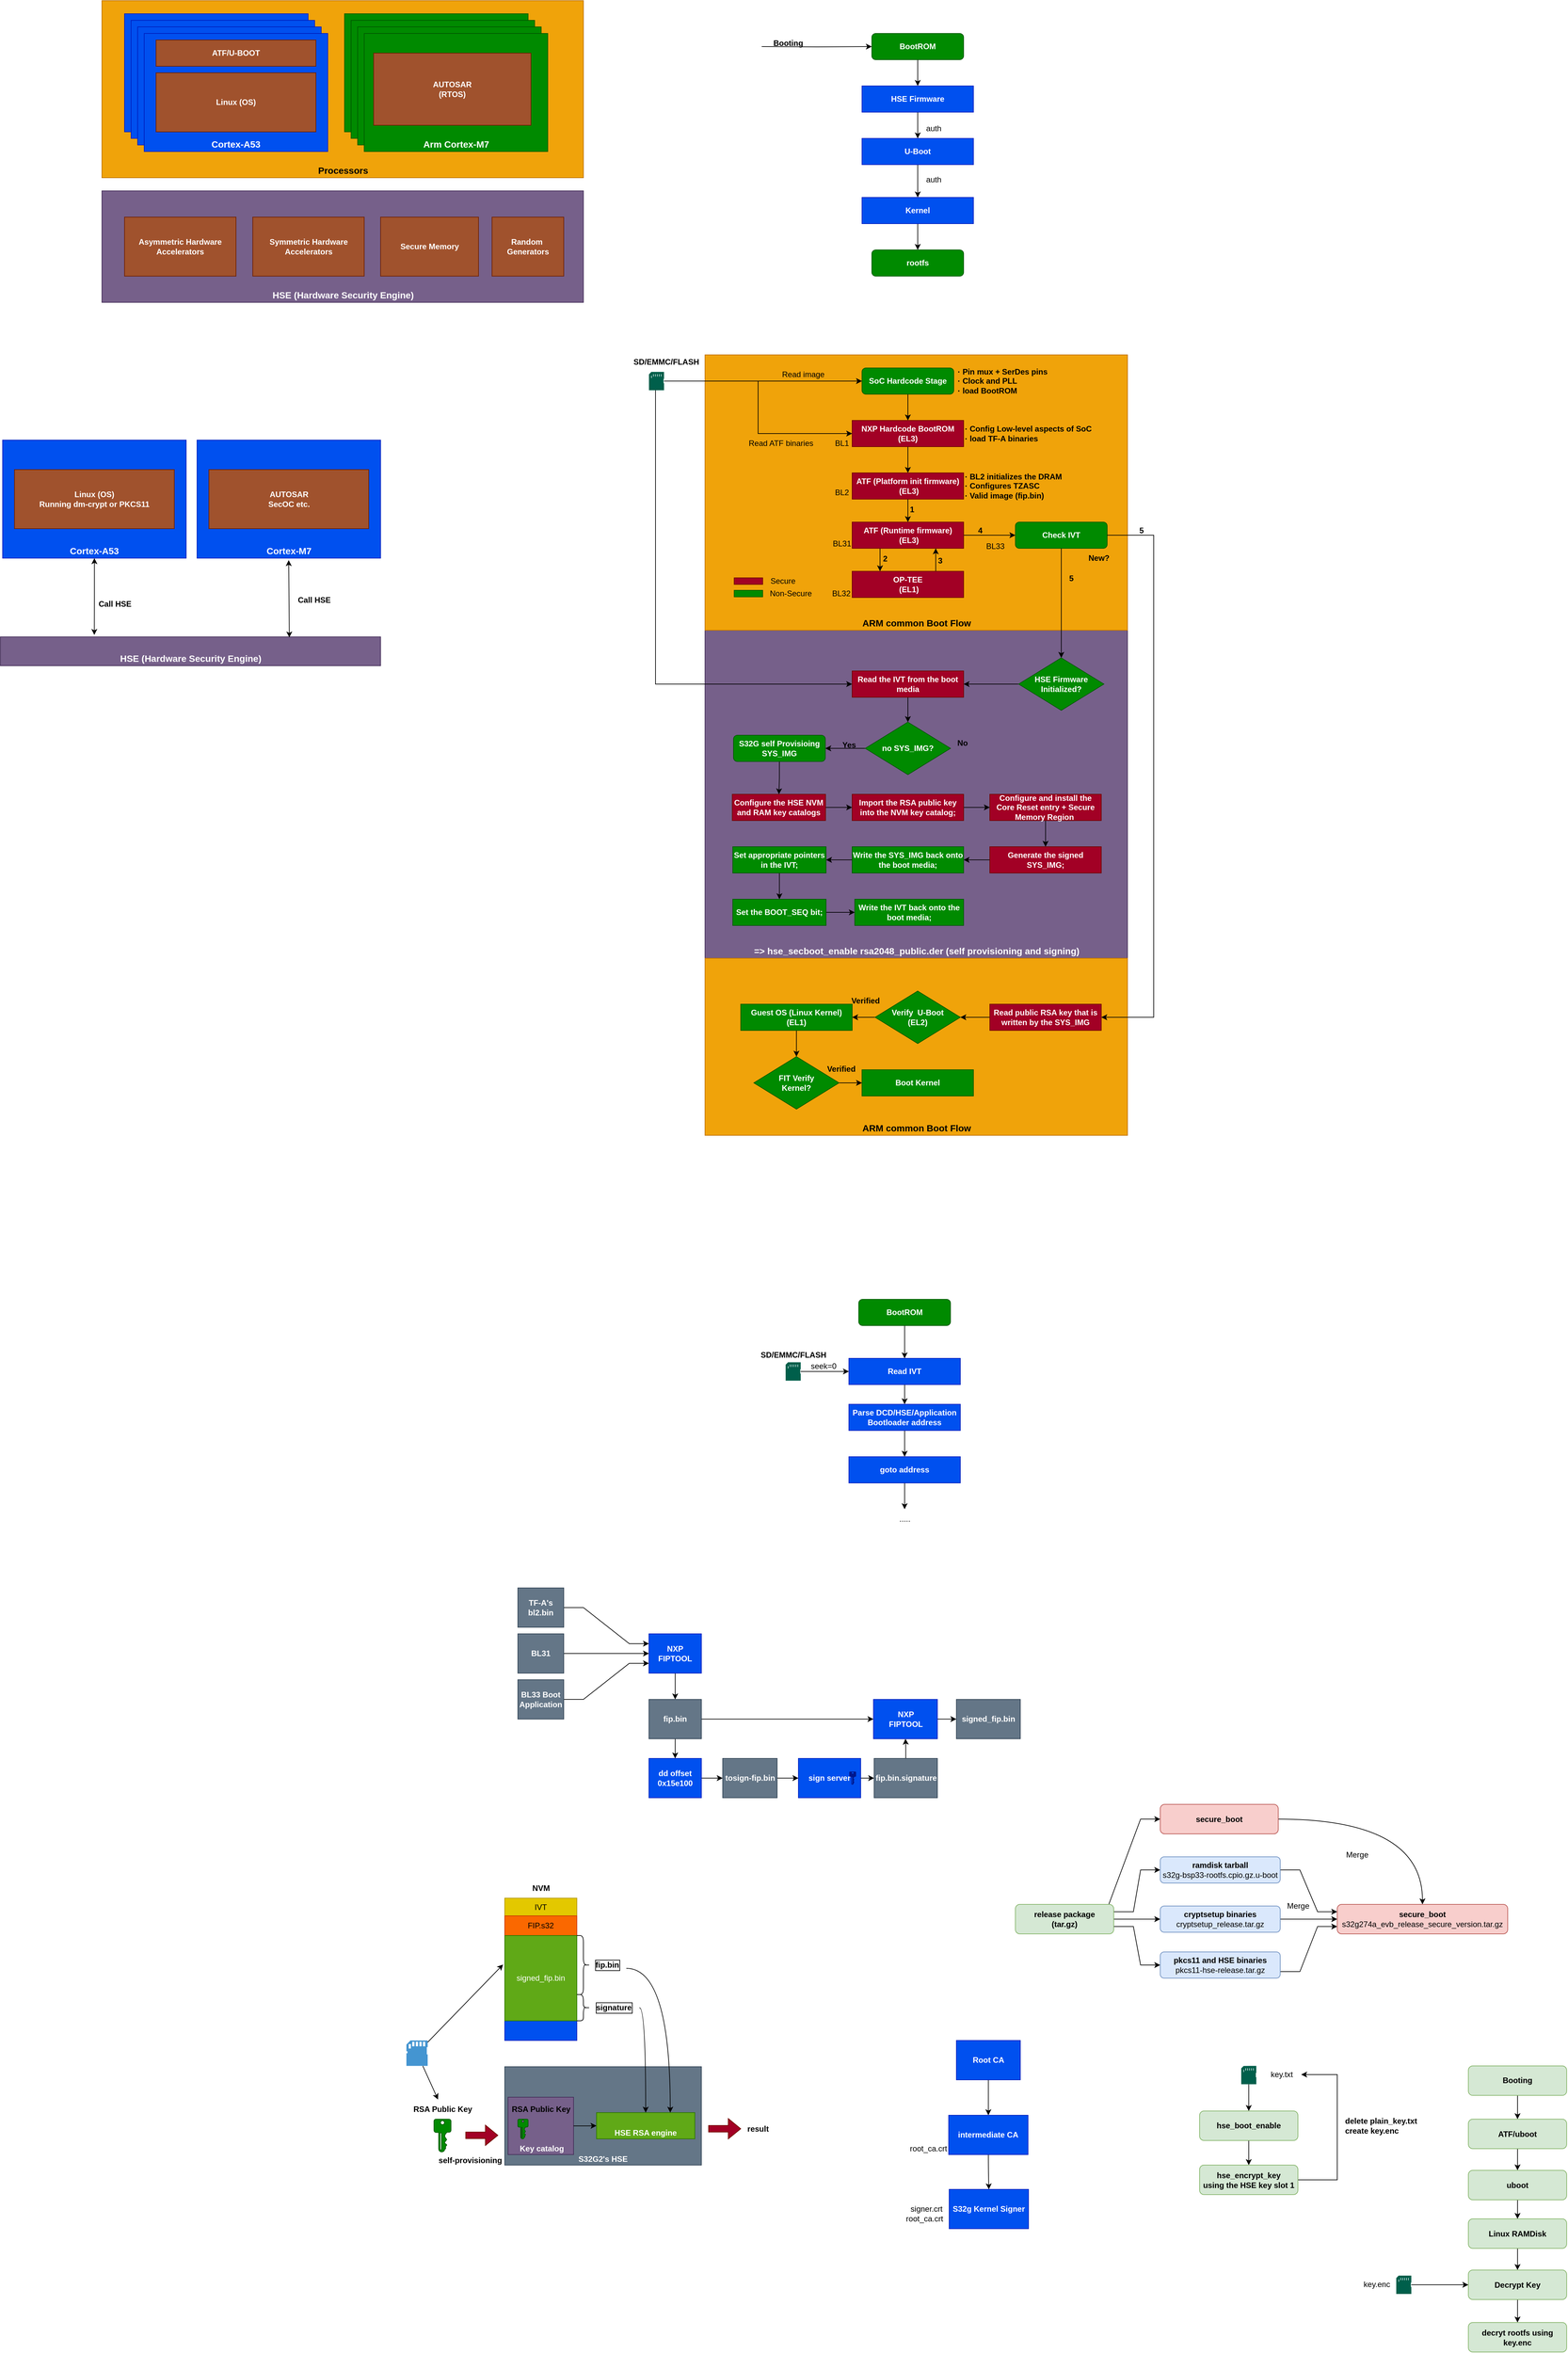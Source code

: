 <mxfile version="21.6.1" type="device">
  <diagram name="第 1 页" id="FobTePj_VbTd-Ppz8aLG">
    <mxGraphModel dx="3239" dy="1170" grid="1" gridSize="10" guides="1" tooltips="1" connect="1" arrows="1" fold="1" page="1" pageScale="1" pageWidth="827" pageHeight="1169" math="0" shadow="0">
      <root>
        <mxCell id="0" />
        <mxCell id="1" parent="0" />
        <mxCell id="sEi9Yv829PW1bHyt4c2J-9" value="Processors" style="rounded=0;whiteSpace=wrap;html=1;fillColor=#f0a30a;fontColor=#000000;strokeColor=#BD7000;verticalAlign=bottom;fontSize=14;fontStyle=1" vertex="1" parent="1">
          <mxGeometry x="-904.5" y="110" width="734.5" height="270" as="geometry" />
        </mxCell>
        <mxCell id="Wq6IvpQs6uBBfWCSo5gb-210" value="S32G2&#39;s HSE" style="rounded=0;whiteSpace=wrap;html=1;fontStyle=1;fillColor=#647687;fontColor=#ffffff;strokeColor=#314354;verticalAlign=bottom;" parent="1" vertex="1">
          <mxGeometry x="-290" y="3260" width="300" height="150" as="geometry" />
        </mxCell>
        <mxCell id="Wq6IvpQs6uBBfWCSo5gb-87" value="=&amp;gt; hse_secboot_enable rsa2048_public.der (self provisioning and signing)" style="rounded=0;whiteSpace=wrap;html=1;fillColor=#76608a;fontColor=#ffffff;strokeColor=#432D57;verticalAlign=bottom;fontSize=14;fontStyle=1" parent="1" vertex="1">
          <mxGeometry x="15.5" y="1070" width="644.5" height="500" as="geometry" />
        </mxCell>
        <mxCell id="Wq6IvpQs6uBBfWCSo5gb-86" value="ARM common Boot Flow" style="rounded=0;whiteSpace=wrap;html=1;fillColor=#f0a30a;fontColor=#000000;strokeColor=#BD7000;verticalAlign=bottom;fontSize=14;fontStyle=1" parent="1" vertex="1">
          <mxGeometry x="15.5" y="650" width="644.5" height="420" as="geometry" />
        </mxCell>
        <mxCell id="Wq6IvpQs6uBBfWCSo5gb-1" style="edgeStyle=orthogonalEdgeStyle;rounded=0;orthogonalLoop=1;jettySize=auto;html=1;exitX=0.5;exitY=1;exitDx=0;exitDy=0;entryX=0.5;entryY=0;entryDx=0;entryDy=0;" parent="1" source="Wq6IvpQs6uBBfWCSo5gb-2" target="Wq6IvpQs6uBBfWCSo5gb-4" edge="1">
          <mxGeometry relative="1" as="geometry" />
        </mxCell>
        <mxCell id="Wq6IvpQs6uBBfWCSo5gb-2" value="BootROM" style="rounded=1;whiteSpace=wrap;html=1;fillColor=#008a00;strokeColor=#005700;fontColor=#ffffff;fontStyle=1" parent="1" vertex="1">
          <mxGeometry x="270" y="160" width="140" height="40" as="geometry" />
        </mxCell>
        <mxCell id="Wq6IvpQs6uBBfWCSo5gb-3" style="edgeStyle=orthogonalEdgeStyle;rounded=0;orthogonalLoop=1;jettySize=auto;html=1;exitX=0.5;exitY=1;exitDx=0;exitDy=0;entryX=0.5;entryY=0;entryDx=0;entryDy=0;" parent="1" source="Wq6IvpQs6uBBfWCSo5gb-4" edge="1">
          <mxGeometry relative="1" as="geometry">
            <mxPoint x="340" y="320" as="targetPoint" />
          </mxGeometry>
        </mxCell>
        <mxCell id="Wq6IvpQs6uBBfWCSo5gb-4" value="HSE Firmware" style="rounded=0;whiteSpace=wrap;html=1;fillColor=#0050ef;fontColor=#ffffff;strokeColor=#001DBC;fontStyle=1" parent="1" vertex="1">
          <mxGeometry x="255" y="240" width="170" height="40" as="geometry" />
        </mxCell>
        <mxCell id="Wq6IvpQs6uBBfWCSo5gb-27" style="edgeStyle=orthogonalEdgeStyle;rounded=0;orthogonalLoop=1;jettySize=auto;html=1;entryX=0;entryY=0.5;entryDx=0;entryDy=0;" parent="1" target="Wq6IvpQs6uBBfWCSo5gb-2" edge="1">
          <mxGeometry relative="1" as="geometry">
            <mxPoint x="102" y="180" as="sourcePoint" />
          </mxGeometry>
        </mxCell>
        <mxCell id="Wq6IvpQs6uBBfWCSo5gb-39" style="edgeStyle=orthogonalEdgeStyle;rounded=0;orthogonalLoop=1;jettySize=auto;html=1;exitX=0.5;exitY=1;exitDx=0;exitDy=0;entryX=0.5;entryY=0;entryDx=0;entryDy=0;" parent="1" source="Wq6IvpQs6uBBfWCSo5gb-40" target="Wq6IvpQs6uBBfWCSo5gb-42" edge="1">
          <mxGeometry relative="1" as="geometry" />
        </mxCell>
        <mxCell id="Wq6IvpQs6uBBfWCSo5gb-40" value="SoC Hardcode Stage" style="rounded=1;whiteSpace=wrap;html=1;fillColor=#008a00;strokeColor=#005700;fontColor=#ffffff;fontStyle=1" parent="1" vertex="1">
          <mxGeometry x="255" y="670" width="140" height="40" as="geometry" />
        </mxCell>
        <mxCell id="Wq6IvpQs6uBBfWCSo5gb-41" style="edgeStyle=orthogonalEdgeStyle;rounded=0;orthogonalLoop=1;jettySize=auto;html=1;exitX=0.5;exitY=1;exitDx=0;exitDy=0;entryX=0.5;entryY=0;entryDx=0;entryDy=0;" parent="1" source="Wq6IvpQs6uBBfWCSo5gb-42" target="Wq6IvpQs6uBBfWCSo5gb-47" edge="1">
          <mxGeometry relative="1" as="geometry" />
        </mxCell>
        <mxCell id="Wq6IvpQs6uBBfWCSo5gb-42" value="NXP Hardcode BootROM (EL3)" style="rounded=0;whiteSpace=wrap;html=1;fillColor=#a20025;fontColor=#ffffff;strokeColor=#6F0000;fontStyle=1" parent="1" vertex="1">
          <mxGeometry x="240" y="750" width="170" height="40" as="geometry" />
        </mxCell>
        <mxCell id="Wq6IvpQs6uBBfWCSo5gb-43" value="Read image" style="text;html=1;align=center;verticalAlign=middle;resizable=0;points=[];autosize=1;strokeColor=none;fillColor=none;" parent="1" vertex="1">
          <mxGeometry x="120" y="665" width="90" height="30" as="geometry" />
        </mxCell>
        <mxCell id="Wq6IvpQs6uBBfWCSo5gb-44" value="· Pin mux + SerDes pins&lt;br&gt;· Clock and PLL&lt;br&gt;· load BootROM" style="text;html=1;align=left;verticalAlign=middle;resizable=0;points=[];autosize=1;strokeColor=none;fillColor=none;fontStyle=1" parent="1" vertex="1">
          <mxGeometry x="399" y="660" width="160" height="60" as="geometry" />
        </mxCell>
        <mxCell id="Wq6IvpQs6uBBfWCSo5gb-45" value="· Config Low-level aspects of SoC&lt;br&gt;· load TF-A binaries" style="text;html=1;align=left;verticalAlign=middle;resizable=0;points=[];autosize=1;strokeColor=none;fillColor=none;fontStyle=1" parent="1" vertex="1">
          <mxGeometry x="410" y="750" width="220" height="40" as="geometry" />
        </mxCell>
        <mxCell id="Wq6IvpQs6uBBfWCSo5gb-46" style="edgeStyle=orthogonalEdgeStyle;rounded=0;orthogonalLoop=1;jettySize=auto;html=1;exitX=0.5;exitY=1;exitDx=0;exitDy=0;" parent="1" source="Wq6IvpQs6uBBfWCSo5gb-47" target="Wq6IvpQs6uBBfWCSo5gb-52" edge="1">
          <mxGeometry relative="1" as="geometry" />
        </mxCell>
        <mxCell id="Wq6IvpQs6uBBfWCSo5gb-47" value="ATF (Platform init firmware)&lt;br&gt;&amp;nbsp;(EL3)" style="rounded=0;whiteSpace=wrap;html=1;fillColor=#a20025;fontColor=#ffffff;strokeColor=#6F0000;fontStyle=1" parent="1" vertex="1">
          <mxGeometry x="240" y="830" width="170" height="40" as="geometry" />
        </mxCell>
        <mxCell id="Wq6IvpQs6uBBfWCSo5gb-48" value="BL1" style="text;html=1;align=center;verticalAlign=middle;resizable=0;points=[];autosize=1;strokeColor=none;fillColor=none;" parent="1" vertex="1">
          <mxGeometry x="204" y="770" width="40" height="30" as="geometry" />
        </mxCell>
        <mxCell id="Wq6IvpQs6uBBfWCSo5gb-49" value="BL2" style="text;html=1;align=center;verticalAlign=middle;resizable=0;points=[];autosize=1;strokeColor=none;fillColor=none;" parent="1" vertex="1">
          <mxGeometry x="204" y="845" width="40" height="30" as="geometry" />
        </mxCell>
        <mxCell id="Wq6IvpQs6uBBfWCSo5gb-50" style="edgeStyle=orthogonalEdgeStyle;rounded=0;orthogonalLoop=1;jettySize=auto;html=1;exitX=1;exitY=0.5;exitDx=0;exitDy=0;" parent="1" source="Wq6IvpQs6uBBfWCSo5gb-52" target="Wq6IvpQs6uBBfWCSo5gb-88" edge="1">
          <mxGeometry relative="1" as="geometry">
            <mxPoint x="475" y="925" as="targetPoint" />
          </mxGeometry>
        </mxCell>
        <mxCell id="Wq6IvpQs6uBBfWCSo5gb-51" style="edgeStyle=orthogonalEdgeStyle;rounded=0;orthogonalLoop=1;jettySize=auto;html=1;exitX=0.25;exitY=1;exitDx=0;exitDy=0;entryX=0.25;entryY=0;entryDx=0;entryDy=0;" parent="1" source="Wq6IvpQs6uBBfWCSo5gb-52" target="Wq6IvpQs6uBBfWCSo5gb-57" edge="1">
          <mxGeometry relative="1" as="geometry" />
        </mxCell>
        <mxCell id="Wq6IvpQs6uBBfWCSo5gb-52" value="ATF (Runtime firmware)&lt;br&gt;&amp;nbsp;(EL3)" style="rounded=0;whiteSpace=wrap;html=1;fillColor=#a20025;fontColor=#ffffff;strokeColor=#6F0000;fontStyle=1" parent="1" vertex="1">
          <mxGeometry x="240" y="905" width="170" height="40" as="geometry" />
        </mxCell>
        <mxCell id="Wq6IvpQs6uBBfWCSo5gb-53" value="BL31" style="text;html=1;align=center;verticalAlign=middle;resizable=0;points=[];autosize=1;strokeColor=none;fillColor=none;" parent="1" vertex="1">
          <mxGeometry x="199" y="923" width="50" height="30" as="geometry" />
        </mxCell>
        <mxCell id="Wq6IvpQs6uBBfWCSo5gb-56" style="edgeStyle=orthogonalEdgeStyle;rounded=0;orthogonalLoop=1;jettySize=auto;html=1;exitX=0.75;exitY=0;exitDx=0;exitDy=0;entryX=0.75;entryY=1;entryDx=0;entryDy=0;" parent="1" source="Wq6IvpQs6uBBfWCSo5gb-57" target="Wq6IvpQs6uBBfWCSo5gb-52" edge="1">
          <mxGeometry relative="1" as="geometry" />
        </mxCell>
        <mxCell id="Wq6IvpQs6uBBfWCSo5gb-57" value="OP-TEE&lt;br&gt;&amp;nbsp;(EL1)" style="rounded=0;whiteSpace=wrap;html=1;fillColor=#a20025;fontColor=#ffffff;strokeColor=#6F0000;fontStyle=1" parent="1" vertex="1">
          <mxGeometry x="240" y="980" width="170" height="40" as="geometry" />
        </mxCell>
        <mxCell id="Wq6IvpQs6uBBfWCSo5gb-58" value="BL32" style="text;html=1;align=center;verticalAlign=middle;resizable=0;points=[];autosize=1;strokeColor=none;fillColor=none;" parent="1" vertex="1">
          <mxGeometry x="198" y="999" width="50" height="30" as="geometry" />
        </mxCell>
        <mxCell id="Wq6IvpQs6uBBfWCSo5gb-59" value="1&lt;br&gt;" style="text;html=1;align=center;verticalAlign=middle;resizable=0;points=[];autosize=1;strokeColor=none;fillColor=none;fontStyle=1" parent="1" vertex="1">
          <mxGeometry x="316" y="871" width="30" height="30" as="geometry" />
        </mxCell>
        <mxCell id="Wq6IvpQs6uBBfWCSo5gb-60" value="2" style="text;html=1;align=center;verticalAlign=middle;resizable=0;points=[];autosize=1;strokeColor=none;fillColor=none;fontStyle=1" parent="1" vertex="1">
          <mxGeometry x="275" y="946" width="30" height="30" as="geometry" />
        </mxCell>
        <mxCell id="Wq6IvpQs6uBBfWCSo5gb-61" value="3" style="text;html=1;align=center;verticalAlign=middle;resizable=0;points=[];autosize=1;strokeColor=none;fillColor=none;fontStyle=1" parent="1" vertex="1">
          <mxGeometry x="359" y="949" width="30" height="30" as="geometry" />
        </mxCell>
        <mxCell id="Wq6IvpQs6uBBfWCSo5gb-62" value="4" style="text;html=1;align=center;verticalAlign=middle;resizable=0;points=[];autosize=1;strokeColor=none;fillColor=none;fontStyle=1" parent="1" vertex="1">
          <mxGeometry x="420" y="903" width="30" height="30" as="geometry" />
        </mxCell>
        <mxCell id="Wq6IvpQs6uBBfWCSo5gb-64" value="5" style="text;html=1;align=center;verticalAlign=middle;resizable=0;points=[];autosize=1;strokeColor=none;fillColor=none;fontStyle=1" parent="1" vertex="1">
          <mxGeometry x="559" y="976" width="30" height="30" as="geometry" />
        </mxCell>
        <mxCell id="Wq6IvpQs6uBBfWCSo5gb-65" style="edgeStyle=orthogonalEdgeStyle;rounded=0;orthogonalLoop=1;jettySize=auto;html=1;entryX=0;entryY=0.5;entryDx=0;entryDy=0;" parent="1" source="Wq6IvpQs6uBBfWCSo5gb-67" target="Wq6IvpQs6uBBfWCSo5gb-40" edge="1">
          <mxGeometry relative="1" as="geometry" />
        </mxCell>
        <mxCell id="Wq6IvpQs6uBBfWCSo5gb-66" style="edgeStyle=orthogonalEdgeStyle;rounded=0;orthogonalLoop=1;jettySize=auto;html=1;entryX=0;entryY=0.5;entryDx=0;entryDy=0;" parent="1" source="Wq6IvpQs6uBBfWCSo5gb-67" target="Wq6IvpQs6uBBfWCSo5gb-42" edge="1">
          <mxGeometry relative="1" as="geometry" />
        </mxCell>
        <mxCell id="Wq6IvpQs6uBBfWCSo5gb-95" style="edgeStyle=orthogonalEdgeStyle;rounded=0;orthogonalLoop=1;jettySize=auto;html=1;entryX=0;entryY=0.5;entryDx=0;entryDy=0;" parent="1" source="Wq6IvpQs6uBBfWCSo5gb-67" target="Wq6IvpQs6uBBfWCSo5gb-92" edge="1">
          <mxGeometry relative="1" as="geometry">
            <Array as="points">
              <mxPoint x="-60" y="1152" />
            </Array>
          </mxGeometry>
        </mxCell>
        <mxCell id="Wq6IvpQs6uBBfWCSo5gb-67" value="" style="sketch=0;pointerEvents=1;shadow=0;dashed=0;html=1;strokeColor=none;fillColor=#005F4B;labelPosition=center;verticalLabelPosition=bottom;verticalAlign=top;align=center;outlineConnect=0;shape=mxgraph.veeam2.sd_card;" parent="1" vertex="1">
          <mxGeometry x="-70" y="676" width="23" height="28.0" as="geometry" />
        </mxCell>
        <mxCell id="Wq6IvpQs6uBBfWCSo5gb-68" value="SD/EMMC/FLASH" style="text;html=1;align=center;verticalAlign=middle;resizable=0;points=[];autosize=1;strokeColor=none;fillColor=none;fontStyle=1" parent="1" vertex="1">
          <mxGeometry x="-104.5" y="646" width="120" height="30" as="geometry" />
        </mxCell>
        <mxCell id="Wq6IvpQs6uBBfWCSo5gb-69" value="Read ATF binaries" style="text;html=1;align=center;verticalAlign=middle;resizable=0;points=[];autosize=1;strokeColor=none;fillColor=none;" parent="1" vertex="1">
          <mxGeometry x="70.5" y="770" width="120" height="30" as="geometry" />
        </mxCell>
        <mxCell id="Wq6IvpQs6uBBfWCSo5gb-70" value="· BL2 initializes the DRAM &lt;br&gt;· Configures TZASC&lt;br&gt;· Valid image (fip.bin)" style="text;html=1;align=left;verticalAlign=middle;resizable=0;points=[];autosize=1;strokeColor=none;fillColor=none;fontStyle=1" parent="1" vertex="1">
          <mxGeometry x="410" y="820" width="170" height="60" as="geometry" />
        </mxCell>
        <mxCell id="Wq6IvpQs6uBBfWCSo5gb-71" value="BL33" style="text;html=1;align=center;verticalAlign=middle;resizable=0;points=[];autosize=1;strokeColor=none;fillColor=none;" parent="1" vertex="1">
          <mxGeometry x="433" y="927" width="50" height="30" as="geometry" />
        </mxCell>
        <mxCell id="Wq6IvpQs6uBBfWCSo5gb-72" value="" style="group" parent="1" vertex="1" connectable="0">
          <mxGeometry x="60" y="980" width="130.5" height="49" as="geometry" />
        </mxCell>
        <mxCell id="Wq6IvpQs6uBBfWCSo5gb-73" value="" style="whiteSpace=wrap;html=1;fillColor=#a20025;fontColor=#ffffff;strokeColor=#6F0000;" parent="Wq6IvpQs6uBBfWCSo5gb-72" vertex="1">
          <mxGeometry y="10" width="43.5" height="10" as="geometry" />
        </mxCell>
        <mxCell id="Wq6IvpQs6uBBfWCSo5gb-74" value="Secure" style="text;html=1;align=center;verticalAlign=middle;resizable=0;points=[];autosize=1;strokeColor=none;fillColor=none;" parent="Wq6IvpQs6uBBfWCSo5gb-72" vertex="1">
          <mxGeometry x="43.5" width="60" height="30" as="geometry" />
        </mxCell>
        <mxCell id="Wq6IvpQs6uBBfWCSo5gb-75" value="" style="whiteSpace=wrap;html=1;fillColor=#008a00;fontColor=#ffffff;strokeColor=#005700;" parent="Wq6IvpQs6uBBfWCSo5gb-72" vertex="1">
          <mxGeometry y="29" width="43.5" height="10" as="geometry" />
        </mxCell>
        <mxCell id="Wq6IvpQs6uBBfWCSo5gb-76" value="Non-Secure" style="text;html=1;align=center;verticalAlign=middle;resizable=0;points=[];autosize=1;strokeColor=none;fillColor=none;" parent="Wq6IvpQs6uBBfWCSo5gb-72" vertex="1">
          <mxGeometry x="40.5" y="19" width="90" height="30" as="geometry" />
        </mxCell>
        <mxCell id="Wq6IvpQs6uBBfWCSo5gb-77" value="Booting" style="text;html=1;align=center;verticalAlign=middle;resizable=0;points=[];autosize=1;strokeColor=none;fillColor=none;fontStyle=1" parent="1" vertex="1">
          <mxGeometry x="107" y="160" width="70" height="30" as="geometry" />
        </mxCell>
        <mxCell id="Wq6IvpQs6uBBfWCSo5gb-85" style="edgeStyle=orthogonalEdgeStyle;rounded=0;orthogonalLoop=1;jettySize=auto;html=1;exitX=0.5;exitY=1;exitDx=0;exitDy=0;entryX=0.5;entryY=0;entryDx=0;entryDy=0;" parent="1" source="Wq6IvpQs6uBBfWCSo5gb-78" target="Wq6IvpQs6uBBfWCSo5gb-84" edge="1">
          <mxGeometry relative="1" as="geometry" />
        </mxCell>
        <mxCell id="Wq6IvpQs6uBBfWCSo5gb-78" value="Kernel" style="rounded=0;whiteSpace=wrap;html=1;fillColor=#0050ef;fontColor=#ffffff;strokeColor=#001DBC;fontStyle=1" parent="1" vertex="1">
          <mxGeometry x="255" y="410" width="170" height="40" as="geometry" />
        </mxCell>
        <mxCell id="Wq6IvpQs6uBBfWCSo5gb-79" value="auth" style="text;html=1;align=center;verticalAlign=middle;resizable=0;points=[];autosize=1;strokeColor=none;fillColor=none;" parent="1" vertex="1">
          <mxGeometry x="339" y="290" width="50" height="30" as="geometry" />
        </mxCell>
        <mxCell id="Wq6IvpQs6uBBfWCSo5gb-81" style="edgeStyle=orthogonalEdgeStyle;rounded=0;orthogonalLoop=1;jettySize=auto;html=1;exitX=0.5;exitY=1;exitDx=0;exitDy=0;" parent="1" source="Wq6IvpQs6uBBfWCSo5gb-80" target="Wq6IvpQs6uBBfWCSo5gb-78" edge="1">
          <mxGeometry relative="1" as="geometry" />
        </mxCell>
        <mxCell id="Wq6IvpQs6uBBfWCSo5gb-80" value="U-Boot" style="rounded=0;whiteSpace=wrap;html=1;fillColor=#0050ef;fontColor=#ffffff;strokeColor=#001DBC;fontStyle=1" parent="1" vertex="1">
          <mxGeometry x="255" y="320" width="170" height="40" as="geometry" />
        </mxCell>
        <mxCell id="Wq6IvpQs6uBBfWCSo5gb-83" value="auth" style="text;html=1;align=center;verticalAlign=middle;resizable=0;points=[];autosize=1;strokeColor=none;fillColor=none;" parent="1" vertex="1">
          <mxGeometry x="339" y="368" width="50" height="30" as="geometry" />
        </mxCell>
        <mxCell id="Wq6IvpQs6uBBfWCSo5gb-84" value="rootfs" style="rounded=1;whiteSpace=wrap;html=1;fillColor=#008a00;strokeColor=#005700;fontColor=#ffffff;fontStyle=1" parent="1" vertex="1">
          <mxGeometry x="270" y="490" width="140" height="40" as="geometry" />
        </mxCell>
        <mxCell id="Wq6IvpQs6uBBfWCSo5gb-91" style="edgeStyle=orthogonalEdgeStyle;rounded=0;orthogonalLoop=1;jettySize=auto;html=1;exitX=0.5;exitY=1;exitDx=0;exitDy=0;" parent="1" source="Wq6IvpQs6uBBfWCSo5gb-88" target="Wq6IvpQs6uBBfWCSo5gb-90" edge="1">
          <mxGeometry relative="1" as="geometry" />
        </mxCell>
        <mxCell id="Wq6IvpQs6uBBfWCSo5gb-88" value="Check IVT" style="rounded=1;whiteSpace=wrap;html=1;fillColor=#008a00;strokeColor=#005700;fontColor=#ffffff;fontStyle=1" parent="1" vertex="1">
          <mxGeometry x="489" y="905" width="140" height="40" as="geometry" />
        </mxCell>
        <mxCell id="Wq6IvpQs6uBBfWCSo5gb-94" style="edgeStyle=orthogonalEdgeStyle;rounded=0;orthogonalLoop=1;jettySize=auto;html=1;exitX=0;exitY=0.5;exitDx=0;exitDy=0;" parent="1" source="Wq6IvpQs6uBBfWCSo5gb-90" target="Wq6IvpQs6uBBfWCSo5gb-92" edge="1">
          <mxGeometry relative="1" as="geometry" />
        </mxCell>
        <mxCell id="Wq6IvpQs6uBBfWCSo5gb-90" value="HSE Firmware&lt;br&gt;Initialized?" style="rhombus;whiteSpace=wrap;html=1;fontStyle=1;fillColor=#008a00;fontColor=#ffffff;strokeColor=#005700;" parent="1" vertex="1">
          <mxGeometry x="494" y="1112" width="130" height="80" as="geometry" />
        </mxCell>
        <mxCell id="Wq6IvpQs6uBBfWCSo5gb-97" style="edgeStyle=orthogonalEdgeStyle;rounded=0;orthogonalLoop=1;jettySize=auto;html=1;exitX=0.5;exitY=1;exitDx=0;exitDy=0;" parent="1" source="Wq6IvpQs6uBBfWCSo5gb-92" target="Wq6IvpQs6uBBfWCSo5gb-96" edge="1">
          <mxGeometry relative="1" as="geometry" />
        </mxCell>
        <mxCell id="Wq6IvpQs6uBBfWCSo5gb-92" value="Read the IVT from the boot media" style="rounded=0;whiteSpace=wrap;html=1;fillColor=#a20025;fontColor=#ffffff;strokeColor=#6F0000;fontStyle=1" parent="1" vertex="1">
          <mxGeometry x="240" y="1132" width="170" height="40" as="geometry" />
        </mxCell>
        <mxCell id="Wq6IvpQs6uBBfWCSo5gb-104" style="edgeStyle=orthogonalEdgeStyle;rounded=0;orthogonalLoop=1;jettySize=auto;html=1;exitX=0;exitY=0.5;exitDx=0;exitDy=0;" parent="1" source="Wq6IvpQs6uBBfWCSo5gb-96" target="Wq6IvpQs6uBBfWCSo5gb-99" edge="1">
          <mxGeometry relative="1" as="geometry" />
        </mxCell>
        <mxCell id="Wq6IvpQs6uBBfWCSo5gb-96" value="no SYS_IMG?" style="rhombus;whiteSpace=wrap;html=1;fontStyle=1;fillColor=#008a00;fontColor=#ffffff;strokeColor=#005700;" parent="1" vertex="1">
          <mxGeometry x="260" y="1210" width="130" height="80" as="geometry" />
        </mxCell>
        <mxCell id="Wq6IvpQs6uBBfWCSo5gb-106" style="edgeStyle=orthogonalEdgeStyle;rounded=0;orthogonalLoop=1;jettySize=auto;html=1;exitX=0.5;exitY=1;exitDx=0;exitDy=0;" parent="1" source="Wq6IvpQs6uBBfWCSo5gb-99" target="Wq6IvpQs6uBBfWCSo5gb-102" edge="1">
          <mxGeometry relative="1" as="geometry" />
        </mxCell>
        <mxCell id="Wq6IvpQs6uBBfWCSo5gb-99" value="S32G self Provisioing&lt;br&gt;SYS_IMG" style="rounded=1;whiteSpace=wrap;html=1;fillColor=#008a00;strokeColor=#005700;fontColor=#ffffff;fontStyle=1" parent="1" vertex="1">
          <mxGeometry x="59" y="1230" width="140" height="40" as="geometry" />
        </mxCell>
        <mxCell id="Wq6IvpQs6uBBfWCSo5gb-101" value="Yes" style="text;html=1;align=center;verticalAlign=middle;resizable=0;points=[];autosize=1;strokeColor=none;fillColor=none;fontStyle=1" parent="1" vertex="1">
          <mxGeometry x="215" y="1230" width="40" height="30" as="geometry" />
        </mxCell>
        <mxCell id="Wq6IvpQs6uBBfWCSo5gb-107" style="edgeStyle=orthogonalEdgeStyle;rounded=0;orthogonalLoop=1;jettySize=auto;html=1;exitX=1;exitY=0.5;exitDx=0;exitDy=0;" parent="1" source="Wq6IvpQs6uBBfWCSo5gb-102" target="Wq6IvpQs6uBBfWCSo5gb-105" edge="1">
          <mxGeometry relative="1" as="geometry" />
        </mxCell>
        <mxCell id="Wq6IvpQs6uBBfWCSo5gb-102" value="Configure the HSE NVM and RAM key catalogs" style="rounded=0;whiteSpace=wrap;html=1;fillColor=#a20025;fontColor=#ffffff;strokeColor=#6F0000;fontStyle=1" parent="1" vertex="1">
          <mxGeometry x="57.13" y="1320" width="142.25" height="40" as="geometry" />
        </mxCell>
        <mxCell id="Wq6IvpQs6uBBfWCSo5gb-110" style="edgeStyle=orthogonalEdgeStyle;rounded=0;orthogonalLoop=1;jettySize=auto;html=1;exitX=1;exitY=0.5;exitDx=0;exitDy=0;" parent="1" source="Wq6IvpQs6uBBfWCSo5gb-105" target="Wq6IvpQs6uBBfWCSo5gb-108" edge="1">
          <mxGeometry relative="1" as="geometry" />
        </mxCell>
        <mxCell id="Wq6IvpQs6uBBfWCSo5gb-105" value="Import the RSA public key into the NVM key catalog;" style="rounded=0;whiteSpace=wrap;html=1;fillColor=#a20025;fontColor=#ffffff;strokeColor=#6F0000;fontStyle=1" parent="1" vertex="1">
          <mxGeometry x="240" y="1320" width="170" height="40" as="geometry" />
        </mxCell>
        <mxCell id="Wq6IvpQs6uBBfWCSo5gb-117" style="edgeStyle=orthogonalEdgeStyle;rounded=0;orthogonalLoop=1;jettySize=auto;html=1;exitX=0.5;exitY=1;exitDx=0;exitDy=0;" parent="1" source="Wq6IvpQs6uBBfWCSo5gb-108" target="Wq6IvpQs6uBBfWCSo5gb-114" edge="1">
          <mxGeometry relative="1" as="geometry" />
        </mxCell>
        <mxCell id="Wq6IvpQs6uBBfWCSo5gb-108" value="Configure and install the Core Reset entry + Secure Memory Region&amp;nbsp;" style="rounded=0;whiteSpace=wrap;html=1;fillColor=#a20025;fontColor=#ffffff;strokeColor=#6F0000;fontStyle=1" parent="1" vertex="1">
          <mxGeometry x="450" y="1320" width="170" height="40" as="geometry" />
        </mxCell>
        <mxCell id="Wq6IvpQs6uBBfWCSo5gb-111" value="No" style="text;html=1;align=center;verticalAlign=middle;resizable=0;points=[];autosize=1;strokeColor=none;fillColor=none;fontStyle=1" parent="1" vertex="1">
          <mxGeometry x="388" y="1227" width="40" height="30" as="geometry" />
        </mxCell>
        <mxCell id="Wq6IvpQs6uBBfWCSo5gb-119" style="edgeStyle=orthogonalEdgeStyle;rounded=0;orthogonalLoop=1;jettySize=auto;html=1;exitX=0;exitY=0.5;exitDx=0;exitDy=0;" parent="1" source="Wq6IvpQs6uBBfWCSo5gb-114" target="Wq6IvpQs6uBBfWCSo5gb-118" edge="1">
          <mxGeometry relative="1" as="geometry" />
        </mxCell>
        <mxCell id="Wq6IvpQs6uBBfWCSo5gb-114" value="Generate the signed SYS_IMG;" style="rounded=0;whiteSpace=wrap;html=1;fillColor=#a20025;fontColor=#ffffff;strokeColor=#6F0000;fontStyle=1" parent="1" vertex="1">
          <mxGeometry x="450" y="1400" width="170" height="40" as="geometry" />
        </mxCell>
        <mxCell id="Wq6IvpQs6uBBfWCSo5gb-122" style="edgeStyle=orthogonalEdgeStyle;rounded=0;orthogonalLoop=1;jettySize=auto;html=1;exitX=0;exitY=0.5;exitDx=0;exitDy=0;entryX=1;entryY=0.5;entryDx=0;entryDy=0;" parent="1" source="Wq6IvpQs6uBBfWCSo5gb-118" target="Wq6IvpQs6uBBfWCSo5gb-121" edge="1">
          <mxGeometry relative="1" as="geometry" />
        </mxCell>
        <mxCell id="Wq6IvpQs6uBBfWCSo5gb-118" value="Write the SYS_IMG back onto the boot media;" style="rounded=0;whiteSpace=wrap;html=1;fillColor=#008a00;fontColor=#ffffff;strokeColor=#005700;fontStyle=1" parent="1" vertex="1">
          <mxGeometry x="240" y="1400" width="170" height="40" as="geometry" />
        </mxCell>
        <mxCell id="Wq6IvpQs6uBBfWCSo5gb-124" style="edgeStyle=orthogonalEdgeStyle;rounded=0;orthogonalLoop=1;jettySize=auto;html=1;exitX=0.5;exitY=1;exitDx=0;exitDy=0;entryX=0.5;entryY=0;entryDx=0;entryDy=0;" parent="1" source="Wq6IvpQs6uBBfWCSo5gb-121" target="Wq6IvpQs6uBBfWCSo5gb-123" edge="1">
          <mxGeometry relative="1" as="geometry" />
        </mxCell>
        <mxCell id="Wq6IvpQs6uBBfWCSo5gb-121" value="Set appropriate pointers in the IVT;" style="rounded=0;whiteSpace=wrap;html=1;fillColor=#008a00;fontColor=#ffffff;strokeColor=#005700;fontStyle=1" parent="1" vertex="1">
          <mxGeometry x="57.87" y="1400" width="142.25" height="40" as="geometry" />
        </mxCell>
        <mxCell id="Wq6IvpQs6uBBfWCSo5gb-127" style="edgeStyle=orthogonalEdgeStyle;rounded=0;orthogonalLoop=1;jettySize=auto;html=1;exitX=1;exitY=0.5;exitDx=0;exitDy=0;" parent="1" source="Wq6IvpQs6uBBfWCSo5gb-123" target="Wq6IvpQs6uBBfWCSo5gb-125" edge="1">
          <mxGeometry relative="1" as="geometry" />
        </mxCell>
        <mxCell id="Wq6IvpQs6uBBfWCSo5gb-123" value="Set the BOOT_SEQ bit;" style="rounded=0;whiteSpace=wrap;html=1;fillColor=#008a00;fontColor=#ffffff;strokeColor=#005700;fontStyle=1" parent="1" vertex="1">
          <mxGeometry x="57.87" y="1480" width="142.25" height="40" as="geometry" />
        </mxCell>
        <mxCell id="Wq6IvpQs6uBBfWCSo5gb-125" value="Write the IVT back onto the boot media;" style="rounded=0;whiteSpace=wrap;html=1;fillColor=#008a00;fontColor=#ffffff;strokeColor=#005700;fontStyle=1" parent="1" vertex="1">
          <mxGeometry x="244" y="1480" width="166" height="40" as="geometry" />
        </mxCell>
        <mxCell id="Wq6IvpQs6uBBfWCSo5gb-128" value="ARM common Boot Flow" style="rounded=0;whiteSpace=wrap;html=1;fillColor=#f0a30a;fontColor=#000000;strokeColor=#BD7000;verticalAlign=bottom;fontSize=14;fontStyle=1" parent="1" vertex="1">
          <mxGeometry x="15.5" y="1570" width="644.5" height="270" as="geometry" />
        </mxCell>
        <mxCell id="Wq6IvpQs6uBBfWCSo5gb-141" style="edgeStyle=orthogonalEdgeStyle;rounded=0;orthogonalLoop=1;jettySize=auto;html=1;exitX=0.5;exitY=1;exitDx=0;exitDy=0;entryX=0.5;entryY=0;entryDx=0;entryDy=0;" parent="1" source="Wq6IvpQs6uBBfWCSo5gb-63" target="Wq6IvpQs6uBBfWCSo5gb-140" edge="1">
          <mxGeometry relative="1" as="geometry" />
        </mxCell>
        <mxCell id="Wq6IvpQs6uBBfWCSo5gb-63" value="Guest OS (Linux Kernel) (EL1)" style="rounded=0;whiteSpace=wrap;html=1;fillColor=#008a00;fontColor=#ffffff;strokeColor=#005700;fontStyle=1" parent="1" vertex="1">
          <mxGeometry x="70" y="1640" width="170" height="40" as="geometry" />
        </mxCell>
        <mxCell id="Wq6IvpQs6uBBfWCSo5gb-130" value="New?" style="text;html=1;align=center;verticalAlign=middle;resizable=0;points=[];autosize=1;strokeColor=none;fillColor=none;fontStyle=1" parent="1" vertex="1">
          <mxGeometry x="586" y="945" width="60" height="30" as="geometry" />
        </mxCell>
        <mxCell id="Wq6IvpQs6uBBfWCSo5gb-131" value="5" style="text;html=1;align=center;verticalAlign=middle;resizable=0;points=[];autosize=1;strokeColor=none;fillColor=none;fontStyle=1" parent="1" vertex="1">
          <mxGeometry x="666" y="903" width="30" height="30" as="geometry" />
        </mxCell>
        <mxCell id="Wq6IvpQs6uBBfWCSo5gb-136" style="edgeStyle=orthogonalEdgeStyle;rounded=0;orthogonalLoop=1;jettySize=auto;html=1;exitX=0;exitY=0.5;exitDx=0;exitDy=0;" parent="1" source="Wq6IvpQs6uBBfWCSo5gb-134" target="Wq6IvpQs6uBBfWCSo5gb-135" edge="1">
          <mxGeometry relative="1" as="geometry" />
        </mxCell>
        <mxCell id="Wq6IvpQs6uBBfWCSo5gb-134" value="Read&amp;nbsp;public RSA key that is written by the SYS_IMG" style="rounded=0;whiteSpace=wrap;html=1;fillColor=#a20025;fontColor=#ffffff;strokeColor=#6F0000;fontStyle=1" parent="1" vertex="1">
          <mxGeometry x="450" y="1640" width="170" height="40" as="geometry" />
        </mxCell>
        <mxCell id="Wq6IvpQs6uBBfWCSo5gb-137" style="edgeStyle=orthogonalEdgeStyle;rounded=0;orthogonalLoop=1;jettySize=auto;html=1;exitX=0;exitY=0.5;exitDx=0;exitDy=0;" parent="1" source="Wq6IvpQs6uBBfWCSo5gb-135" target="Wq6IvpQs6uBBfWCSo5gb-63" edge="1">
          <mxGeometry relative="1" as="geometry" />
        </mxCell>
        <mxCell id="Wq6IvpQs6uBBfWCSo5gb-135" value="Verify&amp;nbsp; U-Boot&lt;br&gt;(EL2)" style="rhombus;whiteSpace=wrap;html=1;fontStyle=1;fillColor=#008a00;fontColor=#ffffff;strokeColor=#005700;" parent="1" vertex="1">
          <mxGeometry x="275" y="1620" width="130" height="80" as="geometry" />
        </mxCell>
        <mxCell id="Wq6IvpQs6uBBfWCSo5gb-138" value="Verified" style="text;html=1;align=center;verticalAlign=middle;resizable=0;points=[];autosize=1;strokeColor=none;fillColor=none;fontStyle=1" parent="1" vertex="1">
          <mxGeometry x="225" y="1620" width="70" height="30" as="geometry" />
        </mxCell>
        <mxCell id="Wq6IvpQs6uBBfWCSo5gb-143" style="edgeStyle=orthogonalEdgeStyle;rounded=0;orthogonalLoop=1;jettySize=auto;html=1;exitX=1;exitY=0.5;exitDx=0;exitDy=0;" parent="1" source="Wq6IvpQs6uBBfWCSo5gb-140" target="Wq6IvpQs6uBBfWCSo5gb-142" edge="1">
          <mxGeometry relative="1" as="geometry" />
        </mxCell>
        <mxCell id="Wq6IvpQs6uBBfWCSo5gb-140" value="FIT Verify&lt;br&gt;Kernel?" style="rhombus;whiteSpace=wrap;html=1;fontStyle=1;fillColor=#008a00;fontColor=#ffffff;strokeColor=#005700;" parent="1" vertex="1">
          <mxGeometry x="90" y="1720" width="130" height="80" as="geometry" />
        </mxCell>
        <mxCell id="Wq6IvpQs6uBBfWCSo5gb-142" value="Boot Kernel" style="rounded=0;whiteSpace=wrap;html=1;fillColor=#008a00;fontColor=#ffffff;strokeColor=#005700;fontStyle=1" parent="1" vertex="1">
          <mxGeometry x="255" y="1740" width="170" height="40" as="geometry" />
        </mxCell>
        <mxCell id="Wq6IvpQs6uBBfWCSo5gb-144" value="Verified" style="text;html=1;align=center;verticalAlign=middle;resizable=0;points=[];autosize=1;strokeColor=none;fillColor=none;fontStyle=1" parent="1" vertex="1">
          <mxGeometry x="188" y="1724" width="70" height="30" as="geometry" />
        </mxCell>
        <mxCell id="Wq6IvpQs6uBBfWCSo5gb-139" style="edgeStyle=orthogonalEdgeStyle;rounded=0;orthogonalLoop=1;jettySize=auto;html=1;exitX=1;exitY=0.5;exitDx=0;exitDy=0;entryX=1;entryY=0.5;entryDx=0;entryDy=0;" parent="1" source="Wq6IvpQs6uBBfWCSo5gb-88" target="Wq6IvpQs6uBBfWCSo5gb-134" edge="1">
          <mxGeometry relative="1" as="geometry">
            <Array as="points">
              <mxPoint x="700" y="925" />
              <mxPoint x="700" y="1660" />
            </Array>
          </mxGeometry>
        </mxCell>
        <mxCell id="Wq6IvpQs6uBBfWCSo5gb-147" style="edgeStyle=orthogonalEdgeStyle;rounded=0;orthogonalLoop=1;jettySize=auto;html=1;exitX=0.5;exitY=1;exitDx=0;exitDy=0;" parent="1" source="Wq6IvpQs6uBBfWCSo5gb-145" target="Wq6IvpQs6uBBfWCSo5gb-146" edge="1">
          <mxGeometry relative="1" as="geometry" />
        </mxCell>
        <mxCell id="Wq6IvpQs6uBBfWCSo5gb-145" value="BootROM" style="rounded=1;whiteSpace=wrap;html=1;fillColor=#008a00;strokeColor=#005700;fontColor=#ffffff;fontStyle=1" parent="1" vertex="1">
          <mxGeometry x="250" y="2090" width="140" height="40" as="geometry" />
        </mxCell>
        <mxCell id="Wq6IvpQs6uBBfWCSo5gb-154" style="edgeStyle=orthogonalEdgeStyle;rounded=0;orthogonalLoop=1;jettySize=auto;html=1;exitX=0.5;exitY=1;exitDx=0;exitDy=0;entryX=0.5;entryY=0;entryDx=0;entryDy=0;" parent="1" source="Wq6IvpQs6uBBfWCSo5gb-146" target="Wq6IvpQs6uBBfWCSo5gb-153" edge="1">
          <mxGeometry relative="1" as="geometry" />
        </mxCell>
        <mxCell id="Wq6IvpQs6uBBfWCSo5gb-146" value="Read IVT" style="rounded=0;whiteSpace=wrap;html=1;fillColor=#0050ef;fontColor=#ffffff;strokeColor=#001DBC;fontStyle=1" parent="1" vertex="1">
          <mxGeometry x="235" y="2180" width="170" height="40" as="geometry" />
        </mxCell>
        <mxCell id="Wq6IvpQs6uBBfWCSo5gb-150" value="" style="group" parent="1" vertex="1" connectable="0">
          <mxGeometry x="90" y="2160" width="131.5" height="58" as="geometry" />
        </mxCell>
        <mxCell id="Wq6IvpQs6uBBfWCSo5gb-148" value="" style="sketch=0;pointerEvents=1;shadow=0;dashed=0;html=1;strokeColor=none;fillColor=#005F4B;labelPosition=center;verticalLabelPosition=bottom;verticalAlign=top;align=center;outlineConnect=0;shape=mxgraph.veeam2.sd_card;" parent="Wq6IvpQs6uBBfWCSo5gb-150" vertex="1">
          <mxGeometry x="48.5" y="26" width="23" height="28.0" as="geometry" />
        </mxCell>
        <mxCell id="Wq6IvpQs6uBBfWCSo5gb-149" value="SD/EMMC/FLASH" style="text;html=1;align=center;verticalAlign=middle;resizable=0;points=[];autosize=1;strokeColor=none;fillColor=none;fontStyle=1" parent="Wq6IvpQs6uBBfWCSo5gb-150" vertex="1">
          <mxGeometry width="120" height="30" as="geometry" />
        </mxCell>
        <mxCell id="Wq6IvpQs6uBBfWCSo5gb-152" value="seek=0" style="text;html=1;align=center;verticalAlign=middle;resizable=0;points=[];autosize=1;strokeColor=none;fillColor=none;" parent="Wq6IvpQs6uBBfWCSo5gb-150" vertex="1">
          <mxGeometry x="75.5" y="17" width="60" height="30" as="geometry" />
        </mxCell>
        <mxCell id="Wq6IvpQs6uBBfWCSo5gb-151" style="edgeStyle=orthogonalEdgeStyle;rounded=0;orthogonalLoop=1;jettySize=auto;html=1;" parent="1" source="Wq6IvpQs6uBBfWCSo5gb-148" target="Wq6IvpQs6uBBfWCSo5gb-146" edge="1">
          <mxGeometry relative="1" as="geometry" />
        </mxCell>
        <mxCell id="Wq6IvpQs6uBBfWCSo5gb-156" style="edgeStyle=orthogonalEdgeStyle;rounded=0;orthogonalLoop=1;jettySize=auto;html=1;exitX=0.5;exitY=1;exitDx=0;exitDy=0;entryX=0.5;entryY=0;entryDx=0;entryDy=0;" parent="1" source="Wq6IvpQs6uBBfWCSo5gb-153" target="Wq6IvpQs6uBBfWCSo5gb-155" edge="1">
          <mxGeometry relative="1" as="geometry" />
        </mxCell>
        <mxCell id="Wq6IvpQs6uBBfWCSo5gb-153" value="Parse DCD/HSE/Application Bootloader address" style="rounded=0;whiteSpace=wrap;html=1;fillColor=#0050ef;fontColor=#ffffff;strokeColor=#001DBC;fontStyle=1" parent="1" vertex="1">
          <mxGeometry x="235" y="2250" width="170" height="40" as="geometry" />
        </mxCell>
        <mxCell id="Wq6IvpQs6uBBfWCSo5gb-159" style="edgeStyle=orthogonalEdgeStyle;rounded=0;orthogonalLoop=1;jettySize=auto;html=1;exitX=0.5;exitY=1;exitDx=0;exitDy=0;" parent="1" source="Wq6IvpQs6uBBfWCSo5gb-155" target="Wq6IvpQs6uBBfWCSo5gb-158" edge="1">
          <mxGeometry relative="1" as="geometry" />
        </mxCell>
        <mxCell id="Wq6IvpQs6uBBfWCSo5gb-155" value="goto address" style="rounded=0;whiteSpace=wrap;html=1;fillColor=#0050ef;fontColor=#ffffff;strokeColor=#001DBC;fontStyle=1" parent="1" vertex="1">
          <mxGeometry x="235" y="2330" width="170" height="40" as="geometry" />
        </mxCell>
        <mxCell id="Wq6IvpQs6uBBfWCSo5gb-158" value="....." style="text;html=1;align=center;verticalAlign=middle;resizable=0;points=[];autosize=1;strokeColor=none;fillColor=none;" parent="1" vertex="1">
          <mxGeometry x="300" y="2410" width="40" height="30" as="geometry" />
        </mxCell>
        <mxCell id="Wq6IvpQs6uBBfWCSo5gb-165" style="edgeStyle=entityRelationEdgeStyle;rounded=0;orthogonalLoop=1;jettySize=auto;html=1;exitX=1;exitY=0.5;exitDx=0;exitDy=0;entryX=0;entryY=0.25;entryDx=0;entryDy=0;" parent="1" source="Wq6IvpQs6uBBfWCSo5gb-160" target="Wq6IvpQs6uBBfWCSo5gb-163" edge="1">
          <mxGeometry relative="1" as="geometry" />
        </mxCell>
        <mxCell id="Wq6IvpQs6uBBfWCSo5gb-160" value="TF-A&#39;s bl2.bin" style="rounded=0;whiteSpace=wrap;html=1;fillColor=#647687;fontColor=#ffffff;strokeColor=#314354;fontStyle=1" parent="1" vertex="1">
          <mxGeometry x="-270" y="2530" width="70" height="60" as="geometry" />
        </mxCell>
        <mxCell id="Wq6IvpQs6uBBfWCSo5gb-166" style="edgeStyle=orthogonalEdgeStyle;curved=1;rounded=0;orthogonalLoop=1;jettySize=auto;html=1;exitX=1;exitY=0.5;exitDx=0;exitDy=0;" parent="1" source="Wq6IvpQs6uBBfWCSo5gb-161" target="Wq6IvpQs6uBBfWCSo5gb-163" edge="1">
          <mxGeometry relative="1" as="geometry" />
        </mxCell>
        <mxCell id="Wq6IvpQs6uBBfWCSo5gb-161" value="BL31" style="rounded=0;whiteSpace=wrap;html=1;fillColor=#647687;fontColor=#ffffff;strokeColor=#314354;fontStyle=1" parent="1" vertex="1">
          <mxGeometry x="-270" y="2600" width="70" height="60" as="geometry" />
        </mxCell>
        <mxCell id="Wq6IvpQs6uBBfWCSo5gb-167" style="edgeStyle=entityRelationEdgeStyle;rounded=0;orthogonalLoop=1;jettySize=auto;html=1;exitX=1;exitY=0.5;exitDx=0;exitDy=0;entryX=0;entryY=0.75;entryDx=0;entryDy=0;" parent="1" source="Wq6IvpQs6uBBfWCSo5gb-162" target="Wq6IvpQs6uBBfWCSo5gb-163" edge="1">
          <mxGeometry relative="1" as="geometry" />
        </mxCell>
        <mxCell id="Wq6IvpQs6uBBfWCSo5gb-162" value="BL33 Boot Application" style="rounded=0;whiteSpace=wrap;html=1;fillColor=#647687;fontColor=#ffffff;strokeColor=#314354;fontStyle=1" parent="1" vertex="1">
          <mxGeometry x="-270" y="2670" width="70" height="60" as="geometry" />
        </mxCell>
        <mxCell id="Wq6IvpQs6uBBfWCSo5gb-188" style="edgeStyle=orthogonalEdgeStyle;curved=1;rounded=0;orthogonalLoop=1;jettySize=auto;html=1;exitX=0.5;exitY=1;exitDx=0;exitDy=0;" parent="1" source="Wq6IvpQs6uBBfWCSo5gb-163" target="Wq6IvpQs6uBBfWCSo5gb-170" edge="1">
          <mxGeometry relative="1" as="geometry" />
        </mxCell>
        <mxCell id="Wq6IvpQs6uBBfWCSo5gb-163" value="NXP&lt;br&gt;FIPTOOL" style="rounded=0;whiteSpace=wrap;html=1;fontStyle=1;fillColor=#0050ef;fontColor=#ffffff;strokeColor=#001DBC;" parent="1" vertex="1">
          <mxGeometry x="-70" y="2600" width="80" height="60" as="geometry" />
        </mxCell>
        <mxCell id="Wq6IvpQs6uBBfWCSo5gb-174" style="edgeStyle=orthogonalEdgeStyle;curved=1;rounded=0;orthogonalLoop=1;jettySize=auto;html=1;exitX=0.5;exitY=1;exitDx=0;exitDy=0;fontStyle=1" parent="1" source="Wq6IvpQs6uBBfWCSo5gb-170" target="Wq6IvpQs6uBBfWCSo5gb-173" edge="1">
          <mxGeometry relative="1" as="geometry" />
        </mxCell>
        <mxCell id="Wq6IvpQs6uBBfWCSo5gb-190" style="edgeStyle=orthogonalEdgeStyle;curved=1;rounded=0;orthogonalLoop=1;jettySize=auto;html=1;exitX=1;exitY=0.5;exitDx=0;exitDy=0;fontStyle=1" parent="1" source="Wq6IvpQs6uBBfWCSo5gb-170" target="Wq6IvpQs6uBBfWCSo5gb-189" edge="1">
          <mxGeometry relative="1" as="geometry" />
        </mxCell>
        <mxCell id="Wq6IvpQs6uBBfWCSo5gb-170" value="fip.bin" style="rounded=0;whiteSpace=wrap;html=1;fontStyle=1;fillColor=#647687;fontColor=#ffffff;strokeColor=#314354;" parent="1" vertex="1">
          <mxGeometry x="-70" y="2700" width="80" height="60" as="geometry" />
        </mxCell>
        <mxCell id="Wq6IvpQs6uBBfWCSo5gb-176" style="edgeStyle=orthogonalEdgeStyle;curved=1;rounded=0;orthogonalLoop=1;jettySize=auto;html=1;exitX=1;exitY=0.5;exitDx=0;exitDy=0;fontStyle=1" parent="1" source="Wq6IvpQs6uBBfWCSo5gb-173" target="Wq6IvpQs6uBBfWCSo5gb-175" edge="1">
          <mxGeometry relative="1" as="geometry" />
        </mxCell>
        <mxCell id="Wq6IvpQs6uBBfWCSo5gb-173" value="dd offset&lt;br&gt;0x15e100" style="rounded=0;whiteSpace=wrap;html=1;fontStyle=1;fillColor=#0050ef;fontColor=#ffffff;strokeColor=#001DBC;" parent="1" vertex="1">
          <mxGeometry x="-70" y="2790" width="80" height="60" as="geometry" />
        </mxCell>
        <mxCell id="Wq6IvpQs6uBBfWCSo5gb-179" style="edgeStyle=orthogonalEdgeStyle;curved=1;rounded=0;orthogonalLoop=1;jettySize=auto;html=1;exitX=1;exitY=0.5;exitDx=0;exitDy=0;entryX=0;entryY=0.5;entryDx=0;entryDy=0;fontStyle=1" parent="1" source="Wq6IvpQs6uBBfWCSo5gb-175" target="Wq6IvpQs6uBBfWCSo5gb-177" edge="1">
          <mxGeometry relative="1" as="geometry" />
        </mxCell>
        <mxCell id="Wq6IvpQs6uBBfWCSo5gb-175" value="tosign-fip.bin" style="rounded=0;whiteSpace=wrap;html=1;fontStyle=1;fillColor=#647687;fontColor=#ffffff;strokeColor=#314354;" parent="1" vertex="1">
          <mxGeometry x="42.5" y="2790" width="83" height="60" as="geometry" />
        </mxCell>
        <mxCell id="Wq6IvpQs6uBBfWCSo5gb-185" style="edgeStyle=orthogonalEdgeStyle;curved=1;rounded=0;orthogonalLoop=1;jettySize=auto;html=1;exitX=1;exitY=0.5;exitDx=0;exitDy=0;fontStyle=1" parent="1" source="Wq6IvpQs6uBBfWCSo5gb-177" target="Wq6IvpQs6uBBfWCSo5gb-183" edge="1">
          <mxGeometry relative="1" as="geometry" />
        </mxCell>
        <mxCell id="Wq6IvpQs6uBBfWCSo5gb-177" value="sign server" style="rounded=0;whiteSpace=wrap;html=1;fontStyle=1;fillColor=#0050ef;fontColor=#ffffff;strokeColor=#001DBC;" parent="1" vertex="1">
          <mxGeometry x="158" y="2790" width="95" height="60" as="geometry" />
        </mxCell>
        <mxCell id="Wq6IvpQs6uBBfWCSo5gb-178" value="" style="sketch=0;aspect=fixed;pointerEvents=1;shadow=0;dashed=0;html=1;strokeColor=none;labelPosition=center;verticalLabelPosition=bottom;verticalAlign=top;align=center;fillColor=#00188D;shape=mxgraph.mscae.enterprise.key_permissions;fontStyle=1" parent="1" vertex="1">
          <mxGeometry x="235.6" y="2810" width="10.4" height="20" as="geometry" />
        </mxCell>
        <mxCell id="Wq6IvpQs6uBBfWCSo5gb-191" style="edgeStyle=orthogonalEdgeStyle;curved=1;rounded=0;orthogonalLoop=1;jettySize=auto;html=1;exitX=0.5;exitY=0;exitDx=0;exitDy=0;fontStyle=1" parent="1" source="Wq6IvpQs6uBBfWCSo5gb-183" target="Wq6IvpQs6uBBfWCSo5gb-189" edge="1">
          <mxGeometry relative="1" as="geometry" />
        </mxCell>
        <mxCell id="Wq6IvpQs6uBBfWCSo5gb-183" value="fip.bin.signature" style="rounded=0;whiteSpace=wrap;html=1;fontStyle=1;fillColor=#647687;fontColor=#ffffff;strokeColor=#314354;" parent="1" vertex="1">
          <mxGeometry x="273.5" y="2790" width="96.5" height="60" as="geometry" />
        </mxCell>
        <mxCell id="Wq6IvpQs6uBBfWCSo5gb-193" style="edgeStyle=orthogonalEdgeStyle;curved=1;rounded=0;orthogonalLoop=1;jettySize=auto;html=1;exitX=1;exitY=0.5;exitDx=0;exitDy=0;fontStyle=1" parent="1" source="Wq6IvpQs6uBBfWCSo5gb-189" target="Wq6IvpQs6uBBfWCSo5gb-192" edge="1">
          <mxGeometry relative="1" as="geometry" />
        </mxCell>
        <mxCell id="Wq6IvpQs6uBBfWCSo5gb-189" value="NXP&lt;br&gt;FIPTOOL" style="rounded=0;whiteSpace=wrap;html=1;fontStyle=1;fillColor=#0050ef;fontColor=#ffffff;strokeColor=#001DBC;" parent="1" vertex="1">
          <mxGeometry x="272.5" y="2700" width="97.5" height="60" as="geometry" />
        </mxCell>
        <mxCell id="Wq6IvpQs6uBBfWCSo5gb-192" value="signed_fip.bin" style="rounded=0;whiteSpace=wrap;html=1;fontStyle=1;fillColor=#647687;fontColor=#ffffff;strokeColor=#314354;" parent="1" vertex="1">
          <mxGeometry x="399" y="2700" width="97.5" height="60" as="geometry" />
        </mxCell>
        <mxCell id="Wq6IvpQs6uBBfWCSo5gb-194" value="" style="rounded=0;whiteSpace=wrap;html=1;fontStyle=1;fillColor=#0050ef;fontColor=#ffffff;strokeColor=#001DBC;" parent="1" vertex="1">
          <mxGeometry x="-290" y="3003" width="110" height="217" as="geometry" />
        </mxCell>
        <mxCell id="Wq6IvpQs6uBBfWCSo5gb-195" value="NVM" style="text;html=1;align=center;verticalAlign=middle;resizable=0;points=[];autosize=1;strokeColor=none;fillColor=none;fontStyle=1" parent="1" vertex="1">
          <mxGeometry x="-260" y="2973" width="50" height="30" as="geometry" />
        </mxCell>
        <mxCell id="Wq6IvpQs6uBBfWCSo5gb-196" value="IVT" style="rounded=0;whiteSpace=wrap;html=1;fillColor=#e3c800;fontColor=#000000;strokeColor=#B09500;" parent="1" vertex="1">
          <mxGeometry x="-290" y="3003" width="110" height="27" as="geometry" />
        </mxCell>
        <mxCell id="Wq6IvpQs6uBBfWCSo5gb-197" value="FIP.s32" style="rounded=0;whiteSpace=wrap;html=1;fillColor=#fa6800;fontColor=#000000;strokeColor=#C73500;" parent="1" vertex="1">
          <mxGeometry x="-290" y="3030" width="110" height="30" as="geometry" />
        </mxCell>
        <mxCell id="Wq6IvpQs6uBBfWCSo5gb-198" value="signed_fip.bin" style="rounded=0;whiteSpace=wrap;html=1;fillColor=#60a917;strokeColor=#2D7600;fontColor=#ffffff;" parent="1" vertex="1">
          <mxGeometry x="-290" y="3060" width="110" height="130" as="geometry" />
        </mxCell>
        <mxCell id="Wq6IvpQs6uBBfWCSo5gb-199" value="" style="shape=curlyBracket;whiteSpace=wrap;html=1;rounded=1;flipH=1;labelPosition=right;verticalLabelPosition=middle;align=left;verticalAlign=middle;" parent="1" vertex="1">
          <mxGeometry x="-180" y="3060" width="20" height="90" as="geometry" />
        </mxCell>
        <mxCell id="Wq6IvpQs6uBBfWCSo5gb-200" value="" style="shape=curlyBracket;whiteSpace=wrap;html=1;rounded=1;flipH=1;labelPosition=right;verticalLabelPosition=middle;align=left;verticalAlign=middle;" parent="1" vertex="1">
          <mxGeometry x="-180" y="3150" width="20" height="40" as="geometry" />
        </mxCell>
        <mxCell id="Wq6IvpQs6uBBfWCSo5gb-229" style="edgeStyle=orthogonalEdgeStyle;curved=1;rounded=0;orthogonalLoop=1;jettySize=auto;html=1;" parent="1" source="Wq6IvpQs6uBBfWCSo5gb-201" target="Wq6IvpQs6uBBfWCSo5gb-223" edge="1">
          <mxGeometry relative="1" as="geometry">
            <Array as="points">
              <mxPoint x="-75" y="3170" />
            </Array>
          </mxGeometry>
        </mxCell>
        <mxCell id="Wq6IvpQs6uBBfWCSo5gb-201" value="signature" style="text;html=1;align=center;verticalAlign=middle;resizable=0;points=[];autosize=1;strokeColor=none;fillColor=none;fontStyle=1;labelBorderColor=default;" parent="1" vertex="1">
          <mxGeometry x="-164.5" y="3155" width="80" height="30" as="geometry" />
        </mxCell>
        <mxCell id="Wq6IvpQs6uBBfWCSo5gb-202" value="fip.bin" style="text;html=1;align=center;verticalAlign=middle;resizable=0;points=[];autosize=1;strokeColor=none;fillColor=none;fontStyle=1;labelBorderColor=default;" parent="1" vertex="1">
          <mxGeometry x="-164.5" y="3090" width="60" height="30" as="geometry" />
        </mxCell>
        <mxCell id="Wq6IvpQs6uBBfWCSo5gb-203" value="" style="pointerEvents=1;shadow=0;dashed=0;html=1;strokeColor=none;fillColor=#4495D1;labelPosition=center;verticalLabelPosition=bottom;verticalAlign=top;align=center;outlineConnect=0;shape=mxgraph.veeam.sd_card;" parent="1" vertex="1">
          <mxGeometry x="-440" y="3220" width="32.4" height="38.8" as="geometry" />
        </mxCell>
        <mxCell id="Wq6IvpQs6uBBfWCSo5gb-204" value="" style="endArrow=classic;html=1;rounded=0;curved=1;entryX=-0.023;entryY=0.34;entryDx=0;entryDy=0;entryPerimeter=0;" parent="1" source="Wq6IvpQs6uBBfWCSo5gb-203" target="Wq6IvpQs6uBBfWCSo5gb-198" edge="1">
          <mxGeometry width="50" height="50" relative="1" as="geometry">
            <mxPoint x="-447.6" y="3240" as="sourcePoint" />
            <mxPoint x="-397.6" y="3190" as="targetPoint" />
          </mxGeometry>
        </mxCell>
        <mxCell id="Wq6IvpQs6uBBfWCSo5gb-207" value="" style="group" parent="1" vertex="1" connectable="0">
          <mxGeometry x="-440" y="3310" width="165" height="80" as="geometry" />
        </mxCell>
        <mxCell id="Wq6IvpQs6uBBfWCSo5gb-205" value="" style="sketch=0;aspect=fixed;pointerEvents=1;shadow=0;dashed=0;html=1;strokeColor=#005700;labelPosition=center;verticalLabelPosition=bottom;verticalAlign=top;align=center;fillColor=#008a00;shape=mxgraph.mscae.enterprise.key_permissions;fontColor=#ffffff;" parent="Wq6IvpQs6uBBfWCSo5gb-207" vertex="1">
          <mxGeometry x="42" y="30" width="26" height="50" as="geometry" />
        </mxCell>
        <mxCell id="Wq6IvpQs6uBBfWCSo5gb-206" value="RSA Public Key" style="text;html=1;align=center;verticalAlign=middle;resizable=0;points=[];autosize=1;strokeColor=none;fillColor=none;fontStyle=1" parent="Wq6IvpQs6uBBfWCSo5gb-207" vertex="1">
          <mxGeometry width="110" height="30" as="geometry" />
        </mxCell>
        <mxCell id="Wq6IvpQs6uBBfWCSo5gb-209" value="" style="shape=flexArrow;endArrow=classic;html=1;rounded=0;curved=1;fillColor=#a20025;strokeColor=#6F0000;" parent="Wq6IvpQs6uBBfWCSo5gb-207" edge="1">
          <mxGeometry width="50" height="50" relative="1" as="geometry">
            <mxPoint x="90" y="54.57" as="sourcePoint" />
            <mxPoint x="140" y="54.57" as="targetPoint" />
          </mxGeometry>
        </mxCell>
        <mxCell id="Wq6IvpQs6uBBfWCSo5gb-230" value="&amp;nbsp;Key catalog" style="rounded=0;whiteSpace=wrap;html=1;fontStyle=1;fillColor=#76608a;fontColor=#ffffff;strokeColor=#432D57;verticalAlign=bottom;" parent="1" vertex="1">
          <mxGeometry x="-285" y="3306.5" width="100" height="87.5" as="geometry" />
        </mxCell>
        <mxCell id="Wq6IvpQs6uBBfWCSo5gb-208" value="" style="endArrow=classic;html=1;rounded=0;curved=1;" parent="1" source="Wq6IvpQs6uBBfWCSo5gb-203" target="Wq6IvpQs6uBBfWCSo5gb-206" edge="1">
          <mxGeometry width="50" height="50" relative="1" as="geometry">
            <mxPoint x="-130" y="3530" as="sourcePoint" />
            <mxPoint x="-80" y="3480" as="targetPoint" />
          </mxGeometry>
        </mxCell>
        <mxCell id="Wq6IvpQs6uBBfWCSo5gb-226" style="edgeStyle=orthogonalEdgeStyle;curved=1;rounded=0;orthogonalLoop=1;jettySize=auto;html=1;entryX=0;entryY=0.5;entryDx=0;entryDy=0;" parent="1" source="Wq6IvpQs6uBBfWCSo5gb-230" target="Wq6IvpQs6uBBfWCSo5gb-223" edge="1">
          <mxGeometry relative="1" as="geometry" />
        </mxCell>
        <mxCell id="Wq6IvpQs6uBBfWCSo5gb-212" value="" style="sketch=0;aspect=fixed;pointerEvents=1;shadow=0;dashed=0;html=1;strokeColor=#005700;labelPosition=center;verticalLabelPosition=bottom;verticalAlign=top;align=center;fillColor=#008a00;shape=mxgraph.mscae.enterprise.key_permissions;fontColor=#ffffff;" parent="1" vertex="1">
          <mxGeometry x="-270" y="3340" width="15.6" height="30" as="geometry" />
        </mxCell>
        <mxCell id="Wq6IvpQs6uBBfWCSo5gb-213" value="self-provisioning" style="text;html=1;align=center;verticalAlign=middle;resizable=0;points=[];autosize=1;strokeColor=none;fillColor=none;fontStyle=1" parent="1" vertex="1">
          <mxGeometry x="-403" y="3388" width="120" height="30" as="geometry" />
        </mxCell>
        <mxCell id="Wq6IvpQs6uBBfWCSo5gb-214" value="RSA Public Key" style="text;html=1;align=center;verticalAlign=middle;resizable=0;points=[];autosize=1;strokeColor=none;fillColor=none;fontStyle=1" parent="1" vertex="1">
          <mxGeometry x="-290" y="3310" width="110" height="30" as="geometry" />
        </mxCell>
        <mxCell id="Wq6IvpQs6uBBfWCSo5gb-223" value="HSE RSA engine" style="rounded=0;whiteSpace=wrap;html=1;fillColor=#60a917;strokeColor=#2D7600;fontColor=#ffffff;fontStyle=1;verticalAlign=bottom;" parent="1" vertex="1">
          <mxGeometry x="-150" y="3330" width="150" height="40" as="geometry" />
        </mxCell>
        <mxCell id="Wq6IvpQs6uBBfWCSo5gb-228" style="edgeStyle=orthogonalEdgeStyle;curved=1;rounded=0;orthogonalLoop=1;jettySize=auto;html=1;entryX=0.75;entryY=0;entryDx=0;entryDy=0;" parent="1" source="Wq6IvpQs6uBBfWCSo5gb-202" target="Wq6IvpQs6uBBfWCSo5gb-223" edge="1">
          <mxGeometry relative="1" as="geometry">
            <Array as="points">
              <mxPoint x="-37" y="3110" />
            </Array>
          </mxGeometry>
        </mxCell>
        <mxCell id="Wq6IvpQs6uBBfWCSo5gb-233" value="" style="shape=flexArrow;endArrow=classic;html=1;rounded=0;curved=1;fillColor=#a20025;strokeColor=#6F0000;" parent="1" edge="1">
          <mxGeometry width="50" height="50" relative="1" as="geometry">
            <mxPoint x="20.5" y="3354.58" as="sourcePoint" />
            <mxPoint x="70.5" y="3354.58" as="targetPoint" />
          </mxGeometry>
        </mxCell>
        <mxCell id="Wq6IvpQs6uBBfWCSo5gb-234" value="result" style="text;html=1;align=center;verticalAlign=middle;resizable=0;points=[];autosize=1;strokeColor=none;fillColor=none;fontStyle=1" parent="1" vertex="1">
          <mxGeometry x="65.5" y="3340" width="60" height="30" as="geometry" />
        </mxCell>
        <mxCell id="Wq6IvpQs6uBBfWCSo5gb-240" style="edgeStyle=orthogonalEdgeStyle;curved=1;rounded=0;orthogonalLoop=1;jettySize=auto;html=1;exitX=0.5;exitY=1;exitDx=0;exitDy=0;" parent="1" source="Wq6IvpQs6uBBfWCSo5gb-235" target="Wq6IvpQs6uBBfWCSo5gb-236" edge="1">
          <mxGeometry relative="1" as="geometry" />
        </mxCell>
        <mxCell id="Wq6IvpQs6uBBfWCSo5gb-235" value="Root CA" style="rounded=0;whiteSpace=wrap;html=1;fontStyle=1;fillColor=#0050ef;fontColor=#ffffff;strokeColor=#001DBC;" parent="1" vertex="1">
          <mxGeometry x="399" y="3220" width="97.5" height="60" as="geometry" />
        </mxCell>
        <mxCell id="Wq6IvpQs6uBBfWCSo5gb-239" style="edgeStyle=orthogonalEdgeStyle;curved=1;rounded=0;orthogonalLoop=1;jettySize=auto;html=1;exitX=0.5;exitY=1;exitDx=0;exitDy=0;entryX=0.5;entryY=0;entryDx=0;entryDy=0;" parent="1" source="Wq6IvpQs6uBBfWCSo5gb-236" target="Wq6IvpQs6uBBfWCSo5gb-238" edge="1">
          <mxGeometry relative="1" as="geometry" />
        </mxCell>
        <mxCell id="Wq6IvpQs6uBBfWCSo5gb-236" value="intermediate CA" style="rounded=0;whiteSpace=wrap;html=1;fontStyle=1;fillColor=#0050ef;fontColor=#ffffff;strokeColor=#001DBC;" parent="1" vertex="1">
          <mxGeometry x="387.25" y="3334" width="121" height="60" as="geometry" />
        </mxCell>
        <mxCell id="Wq6IvpQs6uBBfWCSo5gb-238" value="S32g Kernel Signer" style="rounded=0;whiteSpace=wrap;html=1;fontStyle=1;fillColor=#0050ef;fontColor=#ffffff;strokeColor=#001DBC;" parent="1" vertex="1">
          <mxGeometry x="388" y="3447" width="121" height="60" as="geometry" />
        </mxCell>
        <mxCell id="Wq6IvpQs6uBBfWCSo5gb-241" value="root_ca.crt" style="text;html=1;align=center;verticalAlign=middle;resizable=0;points=[];autosize=1;strokeColor=none;fillColor=none;" parent="1" vertex="1">
          <mxGeometry x="310" y="3477" width="80" height="30" as="geometry" />
        </mxCell>
        <mxCell id="Wq6IvpQs6uBBfWCSo5gb-242" value="root_ca.crt" style="text;html=1;align=center;verticalAlign=middle;resizable=0;points=[];autosize=1;strokeColor=none;fillColor=none;" parent="1" vertex="1">
          <mxGeometry x="316" y="3370" width="80" height="30" as="geometry" />
        </mxCell>
        <mxCell id="Wq6IvpQs6uBBfWCSo5gb-243" value="signer.crt" style="text;html=1;align=center;verticalAlign=middle;resizable=0;points=[];autosize=1;strokeColor=none;fillColor=none;" parent="1" vertex="1">
          <mxGeometry x="318" y="3462" width="70" height="30" as="geometry" />
        </mxCell>
        <mxCell id="ngoskjnf7oLKVKvk5QpH-6" style="edgeStyle=entityRelationEdgeStyle;rounded=0;orthogonalLoop=1;jettySize=auto;html=1;exitX=1;exitY=0.25;exitDx=0;exitDy=0;" parent="1" source="ngoskjnf7oLKVKvk5QpH-1" target="ngoskjnf7oLKVKvk5QpH-2" edge="1">
          <mxGeometry relative="1" as="geometry" />
        </mxCell>
        <mxCell id="ngoskjnf7oLKVKvk5QpH-7" style="edgeStyle=entityRelationEdgeStyle;rounded=0;orthogonalLoop=1;jettySize=auto;html=1;exitX=1;exitY=0.75;exitDx=0;exitDy=0;" parent="1" source="ngoskjnf7oLKVKvk5QpH-1" target="ngoskjnf7oLKVKvk5QpH-4" edge="1">
          <mxGeometry relative="1" as="geometry" />
        </mxCell>
        <mxCell id="ngoskjnf7oLKVKvk5QpH-8" style="edgeStyle=entityRelationEdgeStyle;rounded=0;orthogonalLoop=1;jettySize=auto;html=1;exitX=1;exitY=0.5;exitDx=0;exitDy=0;" parent="1" source="ngoskjnf7oLKVKvk5QpH-1" target="ngoskjnf7oLKVKvk5QpH-3" edge="1">
          <mxGeometry relative="1" as="geometry" />
        </mxCell>
        <mxCell id="ngoskjnf7oLKVKvk5QpH-10" style="edgeStyle=entityRelationEdgeStyle;rounded=0;orthogonalLoop=1;jettySize=auto;html=1;exitX=0.75;exitY=0;exitDx=0;exitDy=0;" parent="1" source="ngoskjnf7oLKVKvk5QpH-1" target="ngoskjnf7oLKVKvk5QpH-9" edge="1">
          <mxGeometry relative="1" as="geometry" />
        </mxCell>
        <mxCell id="ngoskjnf7oLKVKvk5QpH-1" value="release package&lt;br&gt;(tar.gz)" style="rounded=1;whiteSpace=wrap;html=1;fontStyle=1;fillColor=#d5e8d4;strokeColor=#82b366;" parent="1" vertex="1">
          <mxGeometry x="489" y="3012.5" width="150" height="45" as="geometry" />
        </mxCell>
        <mxCell id="ngoskjnf7oLKVKvk5QpH-13" style="edgeStyle=entityRelationEdgeStyle;rounded=0;orthogonalLoop=1;jettySize=auto;html=1;exitX=1;exitY=0.5;exitDx=0;exitDy=0;entryX=0;entryY=0.25;entryDx=0;entryDy=0;" parent="1" source="ngoskjnf7oLKVKvk5QpH-2" target="ngoskjnf7oLKVKvk5QpH-11" edge="1">
          <mxGeometry relative="1" as="geometry" />
        </mxCell>
        <mxCell id="ngoskjnf7oLKVKvk5QpH-2" value="&lt;b&gt;ramdisk tarball&lt;br&gt;&lt;/b&gt;s32g-bsp33-rootfs.cpio.gz.u-boot" style="rounded=1;whiteSpace=wrap;html=1;fillColor=#dae8fc;strokeColor=#6c8ebf;" parent="1" vertex="1">
          <mxGeometry x="710" y="2940" width="183" height="40" as="geometry" />
        </mxCell>
        <mxCell id="ngoskjnf7oLKVKvk5QpH-14" style="edgeStyle=entityRelationEdgeStyle;rounded=0;orthogonalLoop=1;jettySize=auto;html=1;exitX=1;exitY=0.5;exitDx=0;exitDy=0;" parent="1" source="ngoskjnf7oLKVKvk5QpH-3" target="ngoskjnf7oLKVKvk5QpH-11" edge="1">
          <mxGeometry relative="1" as="geometry" />
        </mxCell>
        <mxCell id="ngoskjnf7oLKVKvk5QpH-3" value="&lt;b&gt;cryptsetup binaries&lt;br&gt;&lt;/b&gt;cryptsetup_release.tar.gz" style="rounded=1;whiteSpace=wrap;html=1;fillColor=#dae8fc;strokeColor=#6c8ebf;" parent="1" vertex="1">
          <mxGeometry x="710" y="3015" width="183" height="40" as="geometry" />
        </mxCell>
        <mxCell id="ngoskjnf7oLKVKvk5QpH-16" style="edgeStyle=entityRelationEdgeStyle;rounded=0;orthogonalLoop=1;jettySize=auto;html=1;exitX=1;exitY=0.75;exitDx=0;exitDy=0;entryX=0;entryY=0.75;entryDx=0;entryDy=0;" parent="1" source="ngoskjnf7oLKVKvk5QpH-4" target="ngoskjnf7oLKVKvk5QpH-11" edge="1">
          <mxGeometry relative="1" as="geometry" />
        </mxCell>
        <mxCell id="ngoskjnf7oLKVKvk5QpH-4" value="&lt;b&gt;pkcs11 and HSE binaries&lt;br&gt;&lt;/b&gt;pkcs11-hse-release.tar.gz" style="rounded=1;whiteSpace=wrap;html=1;fillColor=#dae8fc;strokeColor=#6c8ebf;" parent="1" vertex="1">
          <mxGeometry x="710" y="3085" width="183" height="40" as="geometry" />
        </mxCell>
        <mxCell id="ngoskjnf7oLKVKvk5QpH-18" style="edgeStyle=orthogonalEdgeStyle;rounded=0;orthogonalLoop=1;jettySize=auto;html=1;entryX=0.5;entryY=0;entryDx=0;entryDy=0;curved=1;" parent="1" source="ngoskjnf7oLKVKvk5QpH-9" target="ngoskjnf7oLKVKvk5QpH-11" edge="1">
          <mxGeometry relative="1" as="geometry" />
        </mxCell>
        <mxCell id="ngoskjnf7oLKVKvk5QpH-9" value="secure_boot" style="rounded=1;whiteSpace=wrap;html=1;fontStyle=1;fillColor=#f8cecc;strokeColor=#b85450;" parent="1" vertex="1">
          <mxGeometry x="710" y="2860" width="180" height="45" as="geometry" />
        </mxCell>
        <mxCell id="ngoskjnf7oLKVKvk5QpH-11" value="secure_boot&lt;br&gt;&lt;span style=&quot;font-weight: normal;&quot;&gt;s32g274a_evb_release_secure_version.tar.gz&lt;/span&gt;" style="rounded=1;whiteSpace=wrap;html=1;fontStyle=1;fillColor=#f8cecc;strokeColor=#b85450;" parent="1" vertex="1">
          <mxGeometry x="980" y="3012.5" width="260" height="45" as="geometry" />
        </mxCell>
        <mxCell id="ngoskjnf7oLKVKvk5QpH-17" value="Merge" style="text;html=1;align=center;verticalAlign=middle;resizable=0;points=[];autosize=1;strokeColor=none;fillColor=none;" parent="1" vertex="1">
          <mxGeometry x="890" y="3000" width="60" height="30" as="geometry" />
        </mxCell>
        <mxCell id="ngoskjnf7oLKVKvk5QpH-19" value="Merge" style="text;html=1;align=center;verticalAlign=middle;resizable=0;points=[];autosize=1;strokeColor=none;fillColor=none;" parent="1" vertex="1">
          <mxGeometry x="980" y="2922" width="60" height="30" as="geometry" />
        </mxCell>
        <mxCell id="ngoskjnf7oLKVKvk5QpH-27" style="edgeStyle=none;rounded=0;orthogonalLoop=1;jettySize=auto;html=1;exitX=0.5;exitY=1;exitDx=0;exitDy=0;" parent="1" source="ngoskjnf7oLKVKvk5QpH-20" target="ngoskjnf7oLKVKvk5QpH-25" edge="1">
          <mxGeometry relative="1" as="geometry" />
        </mxCell>
        <mxCell id="ngoskjnf7oLKVKvk5QpH-20" value="hse_boot_enable" style="rounded=1;whiteSpace=wrap;html=1;fontStyle=1;fillColor=#d5e8d4;strokeColor=#82b366;" parent="1" vertex="1">
          <mxGeometry x="770" y="3327.5" width="150" height="45" as="geometry" />
        </mxCell>
        <mxCell id="ngoskjnf7oLKVKvk5QpH-22" style="rounded=0;orthogonalLoop=1;jettySize=auto;html=1;entryX=0.5;entryY=0;entryDx=0;entryDy=0;" parent="1" source="ngoskjnf7oLKVKvk5QpH-21" target="ngoskjnf7oLKVKvk5QpH-20" edge="1">
          <mxGeometry relative="1" as="geometry" />
        </mxCell>
        <mxCell id="ngoskjnf7oLKVKvk5QpH-21" value="" style="sketch=0;pointerEvents=1;shadow=0;dashed=0;html=1;strokeColor=none;fillColor=#005F4B;labelPosition=center;verticalLabelPosition=bottom;verticalAlign=top;align=center;outlineConnect=0;shape=mxgraph.veeam2.sd_card;" parent="1" vertex="1">
          <mxGeometry x="833.5" y="3258.8" width="23" height="28.0" as="geometry" />
        </mxCell>
        <mxCell id="ngoskjnf7oLKVKvk5QpH-24" value="key.txt" style="text;html=1;align=center;verticalAlign=middle;resizable=0;points=[];autosize=1;strokeColor=none;fillColor=none;" parent="1" vertex="1">
          <mxGeometry x="865" y="3256.8" width="60" height="30" as="geometry" />
        </mxCell>
        <mxCell id="ngoskjnf7oLKVKvk5QpH-29" style="edgeStyle=orthogonalEdgeStyle;rounded=0;orthogonalLoop=1;jettySize=auto;html=1;" parent="1" source="ngoskjnf7oLKVKvk5QpH-25" target="ngoskjnf7oLKVKvk5QpH-24" edge="1">
          <mxGeometry relative="1" as="geometry">
            <Array as="points">
              <mxPoint x="980" y="3433" />
              <mxPoint x="980" y="3272" />
            </Array>
          </mxGeometry>
        </mxCell>
        <mxCell id="ngoskjnf7oLKVKvk5QpH-25" value="hse_encrypt_key&lt;br&gt;using the HSE key slot 1" style="rounded=1;whiteSpace=wrap;html=1;fontStyle=1;fillColor=#d5e8d4;strokeColor=#82b366;" parent="1" vertex="1">
          <mxGeometry x="770" y="3410" width="150" height="45" as="geometry" />
        </mxCell>
        <mxCell id="ngoskjnf7oLKVKvk5QpH-30" value="delete plain_key.txt&lt;br&gt;create key.enc" style="text;html=1;align=left;verticalAlign=middle;resizable=0;points=[];autosize=1;strokeColor=none;fillColor=none;fontStyle=1" parent="1" vertex="1">
          <mxGeometry x="990" y="3330.25" width="130" height="40" as="geometry" />
        </mxCell>
        <mxCell id="ngoskjnf7oLKVKvk5QpH-34" style="edgeStyle=none;rounded=0;orthogonalLoop=1;jettySize=auto;html=1;exitX=0.5;exitY=1;exitDx=0;exitDy=0;" parent="1" source="ngoskjnf7oLKVKvk5QpH-32" target="ngoskjnf7oLKVKvk5QpH-33" edge="1">
          <mxGeometry relative="1" as="geometry" />
        </mxCell>
        <mxCell id="ngoskjnf7oLKVKvk5QpH-32" value="Booting" style="rounded=1;whiteSpace=wrap;html=1;fontStyle=1;fillColor=#d5e8d4;strokeColor=#82b366;" parent="1" vertex="1">
          <mxGeometry x="1180" y="3258.8" width="150" height="45" as="geometry" />
        </mxCell>
        <mxCell id="ngoskjnf7oLKVKvk5QpH-36" style="edgeStyle=none;rounded=0;orthogonalLoop=1;jettySize=auto;html=1;exitX=0.5;exitY=1;exitDx=0;exitDy=0;" parent="1" source="ngoskjnf7oLKVKvk5QpH-33" target="ngoskjnf7oLKVKvk5QpH-35" edge="1">
          <mxGeometry relative="1" as="geometry" />
        </mxCell>
        <mxCell id="ngoskjnf7oLKVKvk5QpH-33" value="ATF/uboot" style="rounded=1;whiteSpace=wrap;html=1;fontStyle=1;fillColor=#d5e8d4;strokeColor=#82b366;" parent="1" vertex="1">
          <mxGeometry x="1180" y="3340" width="150" height="45" as="geometry" />
        </mxCell>
        <mxCell id="ngoskjnf7oLKVKvk5QpH-38" style="edgeStyle=none;rounded=0;orthogonalLoop=1;jettySize=auto;html=1;exitX=0.5;exitY=1;exitDx=0;exitDy=0;" parent="1" source="ngoskjnf7oLKVKvk5QpH-35" target="ngoskjnf7oLKVKvk5QpH-37" edge="1">
          <mxGeometry relative="1" as="geometry" />
        </mxCell>
        <mxCell id="ngoskjnf7oLKVKvk5QpH-35" value="uboot" style="rounded=1;whiteSpace=wrap;html=1;fontStyle=1;fillColor=#d5e8d4;strokeColor=#82b366;" parent="1" vertex="1">
          <mxGeometry x="1180" y="3418" width="150" height="45" as="geometry" />
        </mxCell>
        <mxCell id="ngoskjnf7oLKVKvk5QpH-41" style="edgeStyle=none;rounded=0;orthogonalLoop=1;jettySize=auto;html=1;exitX=0.5;exitY=1;exitDx=0;exitDy=0;" parent="1" source="ngoskjnf7oLKVKvk5QpH-37" target="ngoskjnf7oLKVKvk5QpH-39" edge="1">
          <mxGeometry relative="1" as="geometry" />
        </mxCell>
        <mxCell id="ngoskjnf7oLKVKvk5QpH-37" value="Linux RAMDisk" style="rounded=1;whiteSpace=wrap;html=1;fontStyle=1;fillColor=#d5e8d4;strokeColor=#82b366;" parent="1" vertex="1">
          <mxGeometry x="1180" y="3492" width="150" height="45" as="geometry" />
        </mxCell>
        <mxCell id="ngoskjnf7oLKVKvk5QpH-48" style="edgeStyle=none;rounded=0;orthogonalLoop=1;jettySize=auto;html=1;exitX=0.5;exitY=1;exitDx=0;exitDy=0;" parent="1" source="ngoskjnf7oLKVKvk5QpH-39" target="ngoskjnf7oLKVKvk5QpH-46" edge="1">
          <mxGeometry relative="1" as="geometry" />
        </mxCell>
        <mxCell id="ngoskjnf7oLKVKvk5QpH-39" value="Decrypt Key" style="rounded=1;whiteSpace=wrap;html=1;fontStyle=1;fillColor=#d5e8d4;strokeColor=#82b366;" parent="1" vertex="1">
          <mxGeometry x="1180" y="3570" width="150" height="45" as="geometry" />
        </mxCell>
        <mxCell id="ngoskjnf7oLKVKvk5QpH-45" style="edgeStyle=none;rounded=0;orthogonalLoop=1;jettySize=auto;html=1;" parent="1" source="ngoskjnf7oLKVKvk5QpH-43" target="ngoskjnf7oLKVKvk5QpH-39" edge="1">
          <mxGeometry relative="1" as="geometry" />
        </mxCell>
        <mxCell id="ngoskjnf7oLKVKvk5QpH-43" value="" style="sketch=0;pointerEvents=1;shadow=0;dashed=0;html=1;strokeColor=none;fillColor=#005F4B;labelPosition=center;verticalLabelPosition=bottom;verticalAlign=top;align=center;outlineConnect=0;shape=mxgraph.veeam2.sd_card;" parent="1" vertex="1">
          <mxGeometry x="1070" y="3578.5" width="23" height="28.0" as="geometry" />
        </mxCell>
        <mxCell id="ngoskjnf7oLKVKvk5QpH-44" value="key.enc" style="text;html=1;align=center;verticalAlign=middle;resizable=0;points=[];autosize=1;strokeColor=none;fillColor=none;" parent="1" vertex="1">
          <mxGeometry x="1010" y="3576.5" width="60" height="30" as="geometry" />
        </mxCell>
        <mxCell id="ngoskjnf7oLKVKvk5QpH-46" value="decryt rootfs using key.enc" style="rounded=1;whiteSpace=wrap;html=1;fontStyle=1;fillColor=#d5e8d4;strokeColor=#82b366;" parent="1" vertex="1">
          <mxGeometry x="1180" y="3650" width="150" height="45" as="geometry" />
        </mxCell>
        <mxCell id="sEi9Yv829PW1bHyt4c2J-1" value="Cortex-A53" style="rounded=0;whiteSpace=wrap;html=1;fillColor=#0050ef;fontColor=#ffffff;strokeColor=#001DBC;verticalAlign=bottom;fontSize=14;fontStyle=1" vertex="1" parent="1">
          <mxGeometry x="-870" y="130" width="280" height="180" as="geometry" />
        </mxCell>
        <mxCell id="sEi9Yv829PW1bHyt4c2J-2" value="Cortex-A53" style="rounded=0;whiteSpace=wrap;html=1;fillColor=#0050ef;fontColor=#ffffff;strokeColor=#001DBC;verticalAlign=bottom;fontSize=14;fontStyle=1" vertex="1" parent="1">
          <mxGeometry x="-860" y="140" width="280" height="180" as="geometry" />
        </mxCell>
        <mxCell id="sEi9Yv829PW1bHyt4c2J-3" value="Cortex-A53" style="rounded=0;whiteSpace=wrap;html=1;fillColor=#0050ef;fontColor=#ffffff;strokeColor=#001DBC;verticalAlign=bottom;fontSize=14;fontStyle=1" vertex="1" parent="1">
          <mxGeometry x="-850" y="150" width="280" height="180" as="geometry" />
        </mxCell>
        <mxCell id="sEi9Yv829PW1bHyt4c2J-4" value="Cortex-A53" style="rounded=0;whiteSpace=wrap;html=1;fillColor=#0050ef;fontColor=#ffffff;strokeColor=#001DBC;verticalAlign=bottom;fontSize=14;fontStyle=1" vertex="1" parent="1">
          <mxGeometry x="-840" y="160" width="280" height="180" as="geometry" />
        </mxCell>
        <mxCell id="sEi9Yv829PW1bHyt4c2J-5" value="Arm Cortex-m7" style="rounded=0;whiteSpace=wrap;html=1;fillColor=#008a00;strokeColor=#005700;verticalAlign=bottom;fontSize=14;fontStyle=1;fontColor=#ffffff;" vertex="1" parent="1">
          <mxGeometry x="-534.4" y="130" width="280" height="180" as="geometry" />
        </mxCell>
        <mxCell id="sEi9Yv829PW1bHyt4c2J-6" value="Arm Cortex-m7" style="rounded=0;whiteSpace=wrap;html=1;fillColor=#008a00;strokeColor=#005700;verticalAlign=bottom;fontSize=14;fontStyle=1;fontColor=#ffffff;" vertex="1" parent="1">
          <mxGeometry x="-524.4" y="140" width="280" height="180" as="geometry" />
        </mxCell>
        <mxCell id="sEi9Yv829PW1bHyt4c2J-7" value="Arm Cortex-m7" style="rounded=0;whiteSpace=wrap;html=1;fillColor=#008a00;strokeColor=#005700;verticalAlign=bottom;fontSize=14;fontStyle=1;fontColor=#ffffff;" vertex="1" parent="1">
          <mxGeometry x="-514.4" y="150" width="280" height="180" as="geometry" />
        </mxCell>
        <mxCell id="sEi9Yv829PW1bHyt4c2J-8" value="Arm Cortex-M7" style="rounded=0;whiteSpace=wrap;html=1;fillColor=#008a00;strokeColor=#005700;verticalAlign=bottom;fontSize=14;fontStyle=1;fontColor=#ffffff;" vertex="1" parent="1">
          <mxGeometry x="-504.4" y="160" width="280" height="180" as="geometry" />
        </mxCell>
        <mxCell id="sEi9Yv829PW1bHyt4c2J-10" value="HSE (Hardware Security Engine)" style="rounded=0;whiteSpace=wrap;html=1;fillColor=#76608a;fontColor=#ffffff;strokeColor=#432D57;verticalAlign=bottom;fontSize=14;fontStyle=1" vertex="1" parent="1">
          <mxGeometry x="-904.5" y="400" width="734.5" height="170" as="geometry" />
        </mxCell>
        <mxCell id="sEi9Yv829PW1bHyt4c2J-11" value="Asymmetric Hardware Accelerators" style="rounded=0;whiteSpace=wrap;html=1;fillColor=#a0522d;fontColor=#ffffff;strokeColor=#6D1F00;fontStyle=1" vertex="1" parent="1">
          <mxGeometry x="-870" y="440" width="170" height="90" as="geometry" />
        </mxCell>
        <mxCell id="sEi9Yv829PW1bHyt4c2J-12" value="Symmetric Hardware Accelerators" style="rounded=0;whiteSpace=wrap;html=1;fillColor=#a0522d;fontColor=#ffffff;strokeColor=#6D1F00;fontStyle=1" vertex="1" parent="1">
          <mxGeometry x="-674.4" y="440" width="170" height="90" as="geometry" />
        </mxCell>
        <mxCell id="sEi9Yv829PW1bHyt4c2J-13" value="Secure Memory" style="rounded=0;whiteSpace=wrap;html=1;fillColor=#a0522d;fontColor=#ffffff;strokeColor=#6D1F00;fontStyle=1" vertex="1" parent="1">
          <mxGeometry x="-479.4" y="440" width="149.4" height="90" as="geometry" />
        </mxCell>
        <mxCell id="sEi9Yv829PW1bHyt4c2J-14" value="Random&amp;nbsp;&lt;br&gt;Generators" style="rounded=0;whiteSpace=wrap;html=1;fillColor=#a0522d;fontColor=#ffffff;strokeColor=#6D1F00;fontStyle=1" vertex="1" parent="1">
          <mxGeometry x="-309.4" y="440" width="109.4" height="90" as="geometry" />
        </mxCell>
        <mxCell id="sEi9Yv829PW1bHyt4c2J-15" value="Linux (OS)" style="rounded=0;whiteSpace=wrap;html=1;fillColor=#a0522d;fontColor=#ffffff;strokeColor=#6D1F00;fontStyle=1" vertex="1" parent="1">
          <mxGeometry x="-821.9" y="220" width="243.8" height="90" as="geometry" />
        </mxCell>
        <mxCell id="sEi9Yv829PW1bHyt4c2J-16" value="ATF/U-BOOT" style="rounded=0;whiteSpace=wrap;html=1;fillColor=#a0522d;fontColor=#ffffff;strokeColor=#6D1F00;fontStyle=1" vertex="1" parent="1">
          <mxGeometry x="-821.9" y="170" width="243.8" height="40" as="geometry" />
        </mxCell>
        <mxCell id="sEi9Yv829PW1bHyt4c2J-17" value="AUTOSAR&lt;br&gt;(RTOS)" style="rounded=0;whiteSpace=wrap;html=1;fillColor=#a0522d;fontColor=#ffffff;strokeColor=#6D1F00;fontStyle=1" vertex="1" parent="1">
          <mxGeometry x="-490" y="190" width="240" height="110" as="geometry" />
        </mxCell>
        <mxCell id="sEi9Yv829PW1bHyt4c2J-22" style="edgeStyle=orthogonalEdgeStyle;rounded=0;orthogonalLoop=1;jettySize=auto;html=1;exitX=0.5;exitY=1;exitDx=0;exitDy=0;entryX=0.247;entryY=-0.068;entryDx=0;entryDy=0;entryPerimeter=0;startArrow=classic;startFill=1;" edge="1" parent="1" source="sEi9Yv829PW1bHyt4c2J-19" target="sEi9Yv829PW1bHyt4c2J-21">
          <mxGeometry relative="1" as="geometry" />
        </mxCell>
        <mxCell id="sEi9Yv829PW1bHyt4c2J-19" value="Cortex-A53" style="rounded=0;whiteSpace=wrap;html=1;fillColor=#0050ef;fontColor=#ffffff;strokeColor=#001DBC;verticalAlign=bottom;fontSize=14;fontStyle=1" vertex="1" parent="1">
          <mxGeometry x="-1056" y="780" width="280" height="180" as="geometry" />
        </mxCell>
        <mxCell id="sEi9Yv829PW1bHyt4c2J-20" value="Linux (OS)&lt;br&gt;Running dm-crypt or PKCS11" style="rounded=0;whiteSpace=wrap;html=1;fillColor=#a0522d;fontColor=#ffffff;strokeColor=#6D1F00;fontStyle=1" vertex="1" parent="1">
          <mxGeometry x="-1037.9" y="825" width="243.8" height="90" as="geometry" />
        </mxCell>
        <mxCell id="sEi9Yv829PW1bHyt4c2J-21" value="HSE (Hardware Security Engine)" style="rounded=0;whiteSpace=wrap;html=1;fillColor=#76608a;fontColor=#ffffff;strokeColor=#432D57;verticalAlign=bottom;fontSize=14;fontStyle=1" vertex="1" parent="1">
          <mxGeometry x="-1059.4" y="1080" width="580" height="44" as="geometry" />
        </mxCell>
        <mxCell id="sEi9Yv829PW1bHyt4c2J-23" value="Call HSE" style="text;html=1;align=center;verticalAlign=middle;resizable=0;points=[];autosize=1;strokeColor=none;fillColor=none;fontStyle=1" vertex="1" parent="1">
          <mxGeometry x="-920.4" y="1015" width="70" height="30" as="geometry" />
        </mxCell>
        <mxCell id="sEi9Yv829PW1bHyt4c2J-25" value="Cortex-M7" style="rounded=0;whiteSpace=wrap;html=1;fillColor=#0050ef;fontColor=#ffffff;strokeColor=#001DBC;verticalAlign=bottom;fontSize=14;fontStyle=1" vertex="1" parent="1">
          <mxGeometry x="-759.4" y="780" width="280" height="180" as="geometry" />
        </mxCell>
        <mxCell id="sEi9Yv829PW1bHyt4c2J-26" value="AUTOSAR&lt;br&gt;SecOC etc." style="rounded=0;whiteSpace=wrap;html=1;fillColor=#a0522d;fontColor=#ffffff;strokeColor=#6D1F00;fontStyle=1" vertex="1" parent="1">
          <mxGeometry x="-741.3" y="825" width="243.8" height="90" as="geometry" />
        </mxCell>
        <mxCell id="sEi9Yv829PW1bHyt4c2J-27" style="edgeStyle=orthogonalEdgeStyle;rounded=0;orthogonalLoop=1;jettySize=auto;html=1;exitX=0.5;exitY=1;exitDx=0;exitDy=0;startArrow=classic;startFill=1;entryX=0.76;entryY=0.021;entryDx=0;entryDy=0;entryPerimeter=0;" edge="1" parent="1" target="sEi9Yv829PW1bHyt4c2J-21">
          <mxGeometry relative="1" as="geometry">
            <mxPoint x="-619.6" y="963" as="sourcePoint" />
            <mxPoint x="-620" y="1070" as="targetPoint" />
          </mxGeometry>
        </mxCell>
        <mxCell id="sEi9Yv829PW1bHyt4c2J-28" value="Call HSE" style="text;html=1;align=center;verticalAlign=middle;resizable=0;points=[];autosize=1;strokeColor=none;fillColor=none;fontStyle=1" vertex="1" parent="1">
          <mxGeometry x="-616" y="1009" width="70" height="30" as="geometry" />
        </mxCell>
      </root>
    </mxGraphModel>
  </diagram>
</mxfile>
